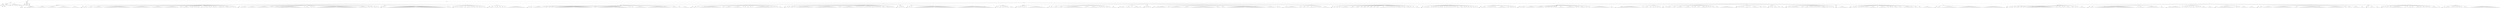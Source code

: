 digraph Tree {
	"t0" [label = "TEI"];
	"t1" [label = "teiHeader"];
	"t2" [label = "fileDesc"];
	"t3" [label = "titleStmt"];
	"t4" [label = "title"];
	"t5" [label = "title"];
	"t6" [label = "author"];
	"t7" [label = "surname"];
	"t8" [label = "forename"];
	"t9" [label = "publicationStmt"];
	"t10" [label = "p"];
	"t11" [label = "idno"];
	"t12" [label = "sourceDesc"];
	"t13" [label = "genre"];
	"t14" [label = "inspiration"];
	"t15" [label = "structure"];
	"t16" [label = "type"];
	"t17" [label = "periode"];
	"t18" [label = "taille"];
	"t19" [label = "permalien"];
	"t20" [label = "sources"];
	"t21" [label = "source"];
	"t22" [label = "author"];
	"t23" [label = "text"];
	"t24" [label = "profileDesc"];
	"t25" [label = "creation"];
	"t26" [label = "date"];
	"t27" [label = "date"];
	"t28" [label = "langUsage"];
	"t29" [label = "language"];
	"t30" [label = "textClass"];
	"t31" [label = "keywords"];
	"t32" [label = "term"];
	"t33" [label = "text"];
	"t34" [label = "body"];
	"t35" [label = "div1"];
	"t36" [label = "head"];
	"t37" [label = "div2"];
	"t38" [label = "head"];
	"t39" [label = "listPerson"];
	"t40" [label = "sp"];
	"t41" [label = "l"];
	"t42" [label = "l"];
	"t43" [label = "l"];
	"t44" [label = "l"];
	"t45" [label = "l"];
	"t46" [label = "l"];
	"t47" [label = "l"];
	"t48" [label = "l"];
	"t49" [label = "sp"];
	"t50" [label = "l"];
	"t51" [label = "l"];
	"t52" [label = "l"];
	"t53" [label = "l"];
	"t54" [label = "l"];
	"t55" [label = "l"];
	"t56" [label = "l"];
	"t57" [label = "l"];
	"t58" [label = "sp"];
	"t59" [label = "l"];
	"t60" [label = "l"];
	"t61" [label = "l"];
	"t62" [label = "l"];
	"t63" [label = "l"];
	"t64" [label = "l"];
	"t65" [label = "l"];
	"t66" [label = "l"];
	"t67" [label = "sp"];
	"t68" [label = "l"];
	"t69" [label = "l"];
	"t70" [label = "l"];
	"t71" [label = "l"];
	"t72" [label = "l"];
	"t73" [label = "l"];
	"t74" [label = "l"];
	"t75" [label = "l"];
	"t76" [label = "l"];
	"t77" [label = "l"];
	"t78" [label = "l"];
	"t79" [label = "sp"];
	"t80" [label = "l"];
	"t81" [label = "l"];
	"t82" [label = "l"];
	"t83" [label = "l"];
	"t84" [label = "l"];
	"t85" [label = "l"];
	"t86" [label = "l"];
	"t87" [label = "div2"];
	"t88" [label = "head"];
	"t89" [label = "listPerson"];
	"t90" [label = "sp"];
	"t91" [label = "l"];
	"t92" [label = "l"];
	"t93" [label = "l"];
	"t94" [label = "l"];
	"t95" [label = "sp"];
	"t96" [label = "l"];
	"t97" [label = "l"];
	"t98" [label = "l"];
	"t99" [label = "l"];
	"t100" [label = "sp"];
	"t101" [label = "l"];
	"t102" [label = "l"];
	"t103" [label = "l"];
	"t104" [label = "l"];
	"t105" [label = "l"];
	"t106" [label = "l"];
	"t107" [label = "l"];
	"t108" [label = "l"];
	"t109" [label = "sp"];
	"t110" [label = "l"];
	"t111" [label = "l"];
	"t112" [label = "l"];
	"t113" [label = "l"];
	"t114" [label = "l"];
	"t115" [label = "l"];
	"t116" [label = "l"];
	"t117" [label = "l"];
	"t118" [label = "l"];
	"t119" [label = "l"];
	"t120" [label = "l"];
	"t121" [label = "l"];
	"t122" [label = "l"];
	"t123" [label = "l"];
	"t124" [label = "l"];
	"t125" [label = "l"];
	"t126" [label = "l"];
	"t127" [label = "l"];
	"t128" [label = "l"];
	"t129" [label = "l"];
	"t130" [label = "l"];
	"t131" [label = "l"];
	"t132" [label = "sp"];
	"t133" [label = "l"];
	"t134" [label = "l"];
	"t135" [label = "l"];
	"t136" [label = "l"];
	"t137" [label = "l"];
	"t138" [label = "l"];
	"t139" [label = "l"];
	"t140" [label = "l"];
	"t141" [label = "l"];
	"t142" [label = "l"];
	"t143" [label = "l"];
	"t144" [label = "l"];
	"t145" [label = "l"];
	"t146" [label = "l"];
	"t147" [label = "l"];
	"t148" [label = "sp"];
	"t149" [label = "l"];
	"t150" [label = "l"];
	"t151" [label = "l"];
	"t152" [label = "l"];
	"t153" [label = "l"];
	"t154" [label = "l"];
	"t155" [label = "l"];
	"t156" [label = "l"];
	"t157" [label = "l"];
	"t158" [label = "l"];
	"t159" [label = "sp"];
	"t160" [label = "l"];
	"t161" [label = "l"];
	"t162" [label = "l"];
	"t163" [label = "l"];
	"t164" [label = "l"];
	"t165" [label = "l"];
	"t166" [label = "l"];
	"t167" [label = "l"];
	"t168" [label = "l"];
	"t169" [label = "l"];
	"t170" [label = "l"];
	"t171" [label = "l"];
	"t172" [label = "sp"];
	"t173" [label = "l"];
	"t174" [label = "l"];
	"t175" [label = "sp"];
	"t176" [label = "l"];
	"t177" [label = "l"];
	"t178" [label = "l"];
	"t179" [label = "l"];
	"t180" [label = "l"];
	"t181" [label = "l"];
	"t182" [label = "sp"];
	"t183" [label = "l"];
	"t184" [label = "sp"];
	"t185" [label = "l"];
	"t186" [label = "l"];
	"t187" [label = "sp"];
	"t188" [label = "l"];
	"t189" [label = "sp"];
	"t190" [label = "l"];
	"t191" [label = "sp"];
	"t192" [label = "l"];
	"t193" [label = "l"];
	"t194" [label = "l"];
	"t195" [label = "sp"];
	"t196" [label = "l"];
	"t197" [label = "l"];
	"t198" [label = "l"];
	"t199" [label = "sp"];
	"t200" [label = "l"];
	"t201" [label = "sp"];
	"t202" [label = "l"];
	"t203" [label = "sp"];
	"t204" [label = "l"];
	"t205" [label = "l"];
	"t206" [label = "sp"];
	"t207" [label = "l"];
	"t208" [label = "l"];
	"t209" [label = "sp"];
	"t210" [label = "l"];
	"t211" [label = "sp"];
	"t212" [label = "l"];
	"t213" [label = "l"];
	"t214" [label = "l"];
	"t215" [label = "sp"];
	"t216" [label = "l"];
	"t217" [label = "sp"];
	"t218" [label = "l"];
	"t219" [label = "l"];
	"t220" [label = "l"];
	"t221" [label = "l"];
	"t222" [label = "l"];
	"t223" [label = "sp"];
	"t224" [label = "l"];
	"t225" [label = "sp"];
	"t226" [label = "l"];
	"t227" [label = "l"];
	"t228" [label = "l"];
	"t229" [label = "sp"];
	"t230" [label = "l"];
	"t231" [label = "sp"];
	"t232" [label = "l"];
	"t233" [label = "sp"];
	"t234" [label = "l"];
	"t235" [label = "sp"];
	"t236" [label = "l"];
	"t237" [label = "sp"];
	"t238" [label = "l"];
	"t239" [label = "l"];
	"t240" [label = "div2"];
	"t241" [label = "head"];
	"t242" [label = "listPerson"];
	"t243" [label = "sp"];
	"t244" [label = "l"];
	"t245" [label = "sp"];
	"t246" [label = "l"];
	"t247" [label = "l"];
	"t248" [label = "l"];
	"t249" [label = "l"];
	"t250" [label = "l"];
	"t251" [label = "sp"];
	"t252" [label = "l"];
	"t253" [label = "l"];
	"t254" [label = "l"];
	"t255" [label = "l"];
	"t256" [label = "l"];
	"t257" [label = "l"];
	"t258" [label = "l"];
	"t259" [label = "sp"];
	"t260" [label = "l"];
	"t261" [label = "l"];
	"t262" [label = "l"];
	"t263" [label = "l"];
	"t264" [label = "l"];
	"t265" [label = "l"];
	"t266" [label = "l"];
	"t267" [label = "l"];
	"t268" [label = "l"];
	"t269" [label = "l"];
	"t270" [label = "l"];
	"t271" [label = "sp"];
	"t272" [label = "l"];
	"t273" [label = "sp"];
	"t274" [label = "l"];
	"t275" [label = "sp"];
	"t276" [label = "l"];
	"t277" [label = "sp"];
	"t278" [label = "l"];
	"t279" [label = "sp"];
	"t280" [label = "l"];
	"t281" [label = "l"];
	"t282" [label = "l"];
	"t283" [label = "l"];
	"t284" [label = "l"];
	"t285" [label = "l"];
	"t286" [label = "l"];
	"t287" [label = "l"];
	"t288" [label = "l"];
	"t289" [label = "l"];
	"t290" [label = "l"];
	"t291" [label = "l"];
	"t292" [label = "l"];
	"t293" [label = "l"];
	"t294" [label = "l"];
	"t295" [label = "l"];
	"t296" [label = "l"];
	"t297" [label = "l"];
	"t298" [label = "l"];
	"t299" [label = "l"];
	"t300" [label = "l"];
	"t301" [label = "sp"];
	"t302" [label = "l"];
	"t303" [label = "sp"];
	"t304" [label = "l"];
	"t305" [label = "l"];
	"t306" [label = "l"];
	"t307" [label = "l"];
	"t308" [label = "l"];
	"t309" [label = "sp"];
	"t310" [label = "l"];
	"t311" [label = "l"];
	"t312" [label = "sp"];
	"t313" [label = "l"];
	"t314" [label = "sp"];
	"t315" [label = "l"];
	"t316" [label = "sp"];
	"t317" [label = "l"];
	"t318" [label = "l"];
	"t319" [label = "l"];
	"t320" [label = "l"];
	"t321" [label = "l"];
	"t322" [label = "l"];
	"t323" [label = "l"];
	"t324" [label = "l"];
	"t325" [label = "l"];
	"t326" [label = "l"];
	"t327" [label = "l"];
	"t328" [label = "l"];
	"t329" [label = "l"];
	"t330" [label = "l"];
	"t331" [label = "l"];
	"t332" [label = "l"];
	"t333" [label = "l"];
	"t334" [label = "l"];
	"t335" [label = "l"];
	"t336" [label = "l"];
	"t337" [label = "l"];
	"t338" [label = "l"];
	"t339" [label = "l"];
	"t340" [label = "l"];
	"t341" [label = "l"];
	"t342" [label = "l"];
	"t343" [label = "l"];
	"t344" [label = "l"];
	"t345" [label = "l"];
	"t346" [label = "l"];
	"t347" [label = "l"];
	"t348" [label = "l"];
	"t349" [label = "l"];
	"t350" [label = "sp"];
	"t351" [label = "l"];
	"t352" [label = "l"];
	"t353" [label = "l"];
	"t354" [label = "l"];
	"t355" [label = "l"];
	"t356" [label = "l"];
	"t357" [label = "l"];
	"t358" [label = "l"];
	"t359" [label = "sp"];
	"t360" [label = "l"];
	"t361" [label = "l"];
	"t362" [label = "sp"];
	"t363" [label = "l"];
	"t364" [label = "l"];
	"t365" [label = "sp"];
	"t366" [label = "l"];
	"t367" [label = "l"];
	"t368" [label = "l"];
	"t369" [label = "sp"];
	"t370" [label = "l"];
	"t371" [label = "sp"];
	"t372" [label = "l"];
	"t373" [label = "div2"];
	"t374" [label = "head"];
	"t375" [label = "listPerson"];
	"t376" [label = "sp"];
	"t377" [label = "l"];
	"t378" [label = "sp"];
	"t379" [label = "l"];
	"t380" [label = "sp"];
	"t381" [label = "l"];
	"t382" [label = "sp"];
	"t383" [label = "l"];
	"t384" [label = "l"];
	"t385" [label = "l"];
	"t386" [label = "l"];
	"t387" [label = "l"];
	"t388" [label = "l"];
	"t389" [label = "l"];
	"t390" [label = "l"];
	"t391" [label = "l"];
	"t392" [label = "l"];
	"t393" [label = "l"];
	"t394" [label = "l"];
	"t395" [label = "l"];
	"t396" [label = "l"];
	"t397" [label = "l"];
	"t398" [label = "l"];
	"t399" [label = "l"];
	"t400" [label = "l"];
	"t401" [label = "l"];
	"t402" [label = "l"];
	"t403" [label = "l"];
	"t404" [label = "l"];
	"t405" [label = "l"];
	"t406" [label = "l"];
	"t407" [label = "l"];
	"t408" [label = "l"];
	"t409" [label = "l"];
	"t410" [label = "l"];
	"t411" [label = "l"];
	"t412" [label = "l"];
	"t413" [label = "l"];
	"t414" [label = "l"];
	"t415" [label = "l"];
	"t416" [label = "l"];
	"t417" [label = "l"];
	"t418" [label = "l"];
	"t419" [label = "l"];
	"t420" [label = "l"];
	"t421" [label = "l"];
	"t422" [label = "l"];
	"t423" [label = "l"];
	"t424" [label = "l"];
	"t425" [label = "l"];
	"t426" [label = "l"];
	"t427" [label = "l"];
	"t428" [label = "l"];
	"t429" [label = "l"];
	"t430" [label = "sp"];
	"t431" [label = "l"];
	"t432" [label = "l"];
	"t433" [label = "l"];
	"t434" [label = "sp"];
	"t435" [label = "l"];
	"t436" [label = "div2"];
	"t437" [label = "head"];
	"t438" [label = "listPerson"];
	"t439" [label = "sp"];
	"t440" [label = "l"];
	"t441" [label = "sp"];
	"t442" [label = "l"];
	"t443" [label = "sp"];
	"t444" [label = "l"];
	"t445" [label = "sp"];
	"t446" [label = "l"];
	"t447" [label = "sp"];
	"t448" [label = "l"];
	"t449" [label = "l"];
	"t450" [label = "l"];
	"t451" [label = "sp"];
	"t452" [label = "l"];
	"t453" [label = "l"];
	"t454" [label = "sp"];
	"t455" [label = "l"];
	"t456" [label = "l"];
	"t457" [label = "l"];
	"t458" [label = "sp"];
	"t459" [label = "l"];
	"t460" [label = "sp"];
	"t461" [label = "l"];
	"t462" [label = "sp"];
	"t463" [label = "l"];
	"t464" [label = "sp"];
	"t465" [label = "l"];
	"t466" [label = "l"];
	"t467" [label = "sp"];
	"t468" [label = "l"];
	"t469" [label = "l"];
	"t470" [label = "sp"];
	"t471" [label = "l"];
	"t472" [label = "l"];
	"t473" [label = "sp"];
	"t474" [label = "l"];
	"t475" [label = "sp"];
	"t476" [label = "l"];
	"t477" [label = "sp"];
	"t478" [label = "l"];
	"t479" [label = "l"];
	"t480" [label = "div2"];
	"t481" [label = "head"];
	"t482" [label = "listPerson"];
	"t483" [label = "sp"];
	"t484" [label = "l"];
	"t485" [label = "l"];
	"t486" [label = "l"];
	"t487" [label = "l"];
	"t488" [label = "sp"];
	"t489" [label = "l"];
	"t490" [label = "sp"];
	"t491" [label = "l"];
	"t492" [label = "l"];
	"t493" [label = "l"];
	"t494" [label = "sp"];
	"t495" [label = "l"];
	"t496" [label = "l"];
	"t497" [label = "sp"];
	"t498" [label = "l"];
	"t499" [label = "l"];
	"t500" [label = "sp"];
	"t501" [label = "l"];
	"t502" [label = "l"];
	"t503" [label = "sp"];
	"t504" [label = "l"];
	"t505" [label = "l"];
	"t506" [label = "l"];
	"t507" [label = "l"];
	"t508" [label = "l"];
	"t509" [label = "l"];
	"t510" [label = "l"];
	"t511" [label = "l"];
	"t512" [label = "l"];
	"t513" [label = "l"];
	"t514" [label = "l"];
	"t515" [label = "l"];
	"t516" [label = "l"];
	"t517" [label = "l"];
	"t518" [label = "l"];
	"t519" [label = "div1"];
	"t520" [label = "head"];
	"t521" [label = "div2"];
	"t522" [label = "head"];
	"t523" [label = "listPerson"];
	"t524" [label = "sp"];
	"t525" [label = "l"];
	"t526" [label = "l"];
	"t527" [label = "l"];
	"t528" [label = "sp"];
	"t529" [label = "l"];
	"t530" [label = "l"];
	"t531" [label = "l"];
	"t532" [label = "l"];
	"t533" [label = "l"];
	"t534" [label = "l"];
	"t535" [label = "l"];
	"t536" [label = "l"];
	"t537" [label = "sp"];
	"t538" [label = "l"];
	"t539" [label = "sp"];
	"t540" [label = "l"];
	"t541" [label = "l"];
	"t542" [label = "l"];
	"t543" [label = "sp"];
	"t544" [label = "l"];
	"t545" [label = "l"];
	"t546" [label = "sp"];
	"t547" [label = "l"];
	"t548" [label = "l"];
	"t549" [label = "sp"];
	"t550" [label = "l"];
	"t551" [label = "l"];
	"t552" [label = "l"];
	"t553" [label = "l"];
	"t554" [label = "l"];
	"t555" [label = "l"];
	"t556" [label = "l"];
	"t557" [label = "l"];
	"t558" [label = "l"];
	"t559" [label = "l"];
	"t560" [label = "l"];
	"t561" [label = "l"];
	"t562" [label = "l"];
	"t563" [label = "l"];
	"t564" [label = "l"];
	"t565" [label = "l"];
	"t566" [label = "l"];
	"t567" [label = "l"];
	"t568" [label = "l"];
	"t569" [label = "l"];
	"t570" [label = "l"];
	"t571" [label = "l"];
	"t572" [label = "l"];
	"t573" [label = "l"];
	"t574" [label = "l"];
	"t575" [label = "l"];
	"t576" [label = "l"];
	"t577" [label = "l"];
	"t578" [label = "l"];
	"t579" [label = "l"];
	"t580" [label = "l"];
	"t581" [label = "sp"];
	"t582" [label = "l"];
	"t583" [label = "l"];
	"t584" [label = "l"];
	"t585" [label = "sp"];
	"t586" [label = "l"];
	"t587" [label = "l"];
	"t588" [label = "l"];
	"t589" [label = "l"];
	"t590" [label = "l"];
	"t591" [label = "l"];
	"t592" [label = "l"];
	"t593" [label = "l"];
	"t594" [label = "l"];
	"t595" [label = "l"];
	"t596" [label = "l"];
	"t597" [label = "l"];
	"t598" [label = "l"];
	"t599" [label = "l"];
	"t600" [label = "l"];
	"t601" [label = "l"];
	"t602" [label = "l"];
	"t603" [label = "l"];
	"t604" [label = "l"];
	"t605" [label = "l"];
	"t606" [label = "l"];
	"t607" [label = "l"];
	"t608" [label = "l"];
	"t609" [label = "l"];
	"t610" [label = "l"];
	"t611" [label = "sp"];
	"t612" [label = "l"];
	"t613" [label = "l"];
	"t614" [label = "sp"];
	"t615" [label = "l"];
	"t616" [label = "l"];
	"t617" [label = "sp"];
	"t618" [label = "l"];
	"t619" [label = "l"];
	"t620" [label = "l"];
	"t621" [label = "l"];
	"t622" [label = "l"];
	"t623" [label = "l"];
	"t624" [label = "l"];
	"t625" [label = "l"];
	"t626" [label = "l"];
	"t627" [label = "l"];
	"t628" [label = "sp"];
	"t629" [label = "l"];
	"t630" [label = "l"];
	"t631" [label = "l"];
	"t632" [label = "l"];
	"t633" [label = "l"];
	"t634" [label = "l"];
	"t635" [label = "l"];
	"t636" [label = "l"];
	"t637" [label = "l"];
	"t638" [label = "l"];
	"t639" [label = "l"];
	"t640" [label = "l"];
	"t641" [label = "l"];
	"t642" [label = "l"];
	"t643" [label = "l"];
	"t644" [label = "l"];
	"t645" [label = "l"];
	"t646" [label = "l"];
	"t647" [label = "sp"];
	"t648" [label = "l"];
	"t649" [label = "sp"];
	"t650" [label = "l"];
	"t651" [label = "l"];
	"t652" [label = "l"];
	"t653" [label = "l"];
	"t654" [label = "l"];
	"t655" [label = "sp"];
	"t656" [label = "l"];
	"t657" [label = "l"];
	"t658" [label = "l"];
	"t659" [label = "sp"];
	"t660" [label = "l"];
	"t661" [label = "l"];
	"t662" [label = "l"];
	"t663" [label = "l"];
	"t664" [label = "l"];
	"t665" [label = "l"];
	"t666" [label = "div2"];
	"t667" [label = "head"];
	"t668" [label = "listPerson"];
	"t669" [label = "sp"];
	"t670" [label = "l"];
	"t671" [label = "l"];
	"t672" [label = "l"];
	"t673" [label = "l"];
	"t674" [label = "sp"];
	"t675" [label = "l"];
	"t676" [label = "sp"];
	"t677" [label = "l"];
	"t678" [label = "sp"];
	"t679" [label = "l"];
	"t680" [label = "l"];
	"t681" [label = "l"];
	"t682" [label = "l"];
	"t683" [label = "l"];
	"t684" [label = "l"];
	"t685" [label = "l"];
	"t686" [label = "l"];
	"t687" [label = "l"];
	"t688" [label = "l"];
	"t689" [label = "l"];
	"t690" [label = "l"];
	"t691" [label = "l"];
	"t692" [label = "l"];
	"t693" [label = "l"];
	"t694" [label = "l"];
	"t695" [label = "l"];
	"t696" [label = "sp"];
	"t697" [label = "l"];
	"t698" [label = "l"];
	"t699" [label = "sp"];
	"t700" [label = "l"];
	"t701" [label = "l"];
	"t702" [label = "l"];
	"t703" [label = "l"];
	"t704" [label = "l"];
	"t705" [label = "l"];
	"t706" [label = "sp"];
	"t707" [label = "l"];
	"t708" [label = "l"];
	"t709" [label = "l"];
	"t710" [label = "l"];
	"t711" [label = "l"];
	"t712" [label = "l"];
	"t713" [label = "l"];
	"t714" [label = "l"];
	"t715" [label = "sp"];
	"t716" [label = "l"];
	"t717" [label = "sp"];
	"t718" [label = "l"];
	"t719" [label = "l"];
	"t720" [label = "sp"];
	"t721" [label = "l"];
	"t722" [label = "l"];
	"t723" [label = "l"];
	"t724" [label = "sp"];
	"t725" [label = "l"];
	"t726" [label = "l"];
	"t727" [label = "sp"];
	"t728" [label = "l"];
	"t729" [label = "sp"];
	"t730" [label = "l"];
	"t731" [label = "l"];
	"t732" [label = "l"];
	"t733" [label = "l"];
	"t734" [label = "l"];
	"t735" [label = "l"];
	"t736" [label = "l"];
	"t737" [label = "l"];
	"t738" [label = "l"];
	"t739" [label = "l"];
	"t740" [label = "l"];
	"t741" [label = "l"];
	"t742" [label = "l"];
	"t743" [label = "l"];
	"t744" [label = "sp"];
	"t745" [label = "l"];
	"t746" [label = "sp"];
	"t747" [label = "l"];
	"t748" [label = "sp"];
	"t749" [label = "l"];
	"t750" [label = "sp"];
	"t751" [label = "l"];
	"t752" [label = "sp"];
	"t753" [label = "l"];
	"t754" [label = "sp"];
	"t755" [label = "l"];
	"t756" [label = "l"];
	"t757" [label = "l"];
	"t758" [label = "l"];
	"t759" [label = "div2"];
	"t760" [label = "head"];
	"t761" [label = "listPerson"];
	"t762" [label = "sp"];
	"t763" [label = "l"];
	"t764" [label = "sp"];
	"t765" [label = "l"];
	"t766" [label = "l"];
	"t767" [label = "sp"];
	"t768" [label = "l"];
	"t769" [label = "l"];
	"t770" [label = "l"];
	"t771" [label = "sp"];
	"t772" [label = "l"];
	"t773" [label = "sp"];
	"t774" [label = "l"];
	"t775" [label = "sp"];
	"t776" [label = "l"];
	"t777" [label = "l"];
	"t778" [label = "l"];
	"t779" [label = "l"];
	"t780" [label = "l"];
	"t781" [label = "l"];
	"t782" [label = "l"];
	"t783" [label = "l"];
	"t784" [label = "l"];
	"t785" [label = "l"];
	"t786" [label = "l"];
	"t787" [label = "l"];
	"t788" [label = "l"];
	"t789" [label = "l"];
	"t790" [label = "sp"];
	"t791" [label = "l"];
	"t792" [label = "sp"];
	"t793" [label = "l"];
	"t794" [label = "l"];
	"t795" [label = "l"];
	"t796" [label = "l"];
	"t797" [label = "l"];
	"t798" [label = "l"];
	"t799" [label = "l"];
	"t800" [label = "l"];
	"t801" [label = "l"];
	"t802" [label = "l"];
	"t803" [label = "l"];
	"t804" [label = "l"];
	"t805" [label = "l"];
	"t806" [label = "l"];
	"t807" [label = "l"];
	"t808" [label = "l"];
	"t809" [label = "l"];
	"t810" [label = "sp"];
	"t811" [label = "l"];
	"t812" [label = "l"];
	"t813" [label = "l"];
	"t814" [label = "sp"];
	"t815" [label = "l"];
	"t816" [label = "l"];
	"t817" [label = "l"];
	"t818" [label = "l"];
	"t819" [label = "l"];
	"t820" [label = "l"];
	"t821" [label = "l"];
	"t822" [label = "l"];
	"t823" [label = "l"];
	"t824" [label = "l"];
	"t825" [label = "l"];
	"t826" [label = "sp"];
	"t827" [label = "l"];
	"t828" [label = "sp"];
	"t829" [label = "l"];
	"t830" [label = "sp"];
	"t831" [label = "l"];
	"t832" [label = "sp"];
	"t833" [label = "l"];
	"t834" [label = "l"];
	"t835" [label = "sp"];
	"t836" [label = "l"];
	"t837" [label = "sp"];
	"t838" [label = "l"];
	"t839" [label = "l"];
	"t840" [label = "sp"];
	"t841" [label = "l"];
	"t842" [label = "sp"];
	"t843" [label = "l"];
	"t844" [label = "sp"];
	"t845" [label = "l"];
	"t846" [label = "sp"];
	"t847" [label = "l"];
	"t848" [label = "sp"];
	"t849" [label = "l"];
	"t850" [label = "l"];
	"t851" [label = "l"];
	"t852" [label = "sp"];
	"t853" [label = "l"];
	"t854" [label = "sp"];
	"t855" [label = "l"];
	"t856" [label = "sp"];
	"t857" [label = "l"];
	"t858" [label = "sp"];
	"t859" [label = "l"];
	"t860" [label = "sp"];
	"t861" [label = "l"];
	"t862" [label = "sp"];
	"t863" [label = "l"];
	"t864" [label = "l"];
	"t865" [label = "l"];
	"t866" [label = "l"];
	"t867" [label = "sp"];
	"t868" [label = "l"];
	"t869" [label = "l"];
	"t870" [label = "l"];
	"t871" [label = "sp"];
	"t872" [label = "l"];
	"t873" [label = "sp"];
	"t874" [label = "l"];
	"t875" [label = "sp"];
	"t876" [label = "l"];
	"t877" [label = "sp"];
	"t878" [label = "l"];
	"t879" [label = "div2"];
	"t880" [label = "head"];
	"t881" [label = "listPerson"];
	"t882" [label = "sp"];
	"t883" [label = "l"];
	"t884" [label = "l"];
	"t885" [label = "sp"];
	"t886" [label = "l"];
	"t887" [label = "sp"];
	"t888" [label = "l"];
	"t889" [label = "sp"];
	"t890" [label = "l"];
	"t891" [label = "l"];
	"t892" [label = "div2"];
	"t893" [label = "head"];
	"t894" [label = "listPerson"];
	"t895" [label = "sp"];
	"t896" [label = "l"];
	"t897" [label = "l"];
	"t898" [label = "sp"];
	"t899" [label = "l"];
	"t900" [label = "l"];
	"t901" [label = "sp"];
	"t902" [label = "l"];
	"t903" [label = "l"];
	"t904" [label = "l"];
	"t905" [label = "l"];
	"t906" [label = "l"];
	"t907" [label = "l"];
	"t908" [label = "l"];
	"t909" [label = "l"];
	"t910" [label = "l"];
	"t911" [label = "l"];
	"t912" [label = "l"];
	"t913" [label = "l"];
	"t914" [label = "l"];
	"t915" [label = "l"];
	"t916" [label = "l"];
	"t917" [label = "l"];
	"t918" [label = "l"];
	"t919" [label = "l"];
	"t920" [label = "l"];
	"t921" [label = "l"];
	"t922" [label = "l"];
	"t923" [label = "l"];
	"t924" [label = "l"];
	"t925" [label = "l"];
	"t926" [label = "l"];
	"t927" [label = "l"];
	"t928" [label = "l"];
	"t929" [label = "l"];
	"t930" [label = "l"];
	"t931" [label = "l"];
	"t932" [label = "l"];
	"t933" [label = "l"];
	"t934" [label = "l"];
	"t935" [label = "l"];
	"t936" [label = "sp"];
	"t937" [label = "l"];
	"t938" [label = "l"];
	"t939" [label = "l"];
	"t940" [label = "l"];
	"t941" [label = "l"];
	"t942" [label = "l"];
	"t943" [label = "l"];
	"t944" [label = "l"];
	"t945" [label = "l"];
	"t946" [label = "l"];
	"t947" [label = "l"];
	"t948" [label = "l"];
	"t949" [label = "l"];
	"t950" [label = "l"];
	"t951" [label = "l"];
	"t952" [label = "l"];
	"t953" [label = "l"];
	"t954" [label = "l"];
	"t955" [label = "l"];
	"t956" [label = "l"];
	"t957" [label = "l"];
	"t958" [label = "l"];
	"t959" [label = "l"];
	"t960" [label = "l"];
	"t961" [label = "l"];
	"t962" [label = "l"];
	"t963" [label = "l"];
	"t964" [label = "l"];
	"t965" [label = "sp"];
	"t966" [label = "l"];
	"t967" [label = "div2"];
	"t968" [label = "head"];
	"t969" [label = "listPerson"];
	"t970" [label = "sp"];
	"t971" [label = "l"];
	"t972" [label = "sp"];
	"t973" [label = "l"];
	"t974" [label = "l"];
	"t975" [label = "l"];
	"t976" [label = "sp"];
	"t977" [label = "l"];
	"t978" [label = "sp"];
	"t979" [label = "l"];
	"t980" [label = "sp"];
	"t981" [label = "l"];
	"t982" [label = "sp"];
	"t983" [label = "l"];
	"t984" [label = "sp"];
	"t985" [label = "l"];
	"t986" [label = "l"];
	"t987" [label = "sp"];
	"t988" [label = "l"];
	"t989" [label = "l"];
	"t990" [label = "l"];
	"t991" [label = "l"];
	"t992" [label = "div1"];
	"t993" [label = "head"];
	"t994" [label = "div2"];
	"t995" [label = "head"];
	"t996" [label = "listPerson"];
	"t997" [label = "sp"];
	"t998" [label = "l"];
	"t999" [label = "sp"];
	"t1000" [label = "l"];
	"t1001" [label = "l"];
	"t1002" [label = "sp"];
	"t1003" [label = "l"];
	"t1004" [label = "sp"];
	"t1005" [label = "l"];
	"t1006" [label = "l"];
	"t1007" [label = "l"];
	"t1008" [label = "sp"];
	"t1009" [label = "l"];
	"t1010" [label = "sp"];
	"t1011" [label = "l"];
	"t1012" [label = "l"];
	"t1013" [label = "l"];
	"t1014" [label = "l"];
	"t1015" [label = "l"];
	"t1016" [label = "l"];
	"t1017" [label = "l"];
	"t1018" [label = "l"];
	"t1019" [label = "l"];
	"t1020" [label = "l"];
	"t1021" [label = "l"];
	"t1022" [label = "l"];
	"t1023" [label = "l"];
	"t1024" [label = "l"];
	"t1025" [label = "l"];
	"t1026" [label = "div2"];
	"t1027" [label = "head"];
	"t1028" [label = "listPerson"];
	"t1029" [label = "sp"];
	"t1030" [label = "l"];
	"t1031" [label = "l"];
	"t1032" [label = "l"];
	"t1033" [label = "sp"];
	"t1034" [label = "l"];
	"t1035" [label = "l"];
	"t1036" [label = "l"];
	"t1037" [label = "l"];
	"t1038" [label = "sp"];
	"t1039" [label = "l"];
	"t1040" [label = "l"];
	"t1041" [label = "l"];
	"t1042" [label = "l"];
	"t1043" [label = "sp"];
	"t1044" [label = "l"];
	"t1045" [label = "sp"];
	"t1046" [label = "l"];
	"t1047" [label = "l"];
	"t1048" [label = "l"];
	"t1049" [label = "l"];
	"t1050" [label = "l"];
	"t1051" [label = "l"];
	"t1052" [label = "l"];
	"t1053" [label = "l"];
	"t1054" [label = "l"];
	"t1055" [label = "l"];
	"t1056" [label = "l"];
	"t1057" [label = "l"];
	"t1058" [label = "l"];
	"t1059" [label = "l"];
	"t1060" [label = "l"];
	"t1061" [label = "sp"];
	"t1062" [label = "l"];
	"t1063" [label = "l"];
	"t1064" [label = "sp"];
	"t1065" [label = "l"];
	"t1066" [label = "sp"];
	"t1067" [label = "l"];
	"t1068" [label = "sp"];
	"t1069" [label = "l"];
	"t1070" [label = "l"];
	"t1071" [label = "l"];
	"t1072" [label = "l"];
	"t1073" [label = "l"];
	"t1074" [label = "l"];
	"t1075" [label = "l"];
	"t1076" [label = "l"];
	"t1077" [label = "sp"];
	"t1078" [label = "l"];
	"t1079" [label = "l"];
	"t1080" [label = "sp"];
	"t1081" [label = "l"];
	"t1082" [label = "sp"];
	"t1083" [label = "l"];
	"t1084" [label = "l"];
	"t1085" [label = "sp"];
	"t1086" [label = "l"];
	"t1087" [label = "l"];
	"t1088" [label = "l"];
	"t1089" [label = "sp"];
	"t1090" [label = "l"];
	"t1091" [label = "sp"];
	"t1092" [label = "l"];
	"t1093" [label = "l"];
	"t1094" [label = "l"];
	"t1095" [label = "l"];
	"t1096" [label = "l"];
	"t1097" [label = "div2"];
	"t1098" [label = "head"];
	"t1099" [label = "listPerson"];
	"t1100" [label = "sp"];
	"t1101" [label = "l"];
	"t1102" [label = "l"];
	"t1103" [label = "l"];
	"t1104" [label = "l"];
	"t1105" [label = "sp"];
	"t1106" [label = "l"];
	"t1107" [label = "l"];
	"t1108" [label = "l"];
	"t1109" [label = "l"];
	"t1110" [label = "l"];
	"t1111" [label = "sp"];
	"t1112" [label = "l"];
	"t1113" [label = "sp"];
	"t1114" [label = "l"];
	"t1115" [label = "l"];
	"t1116" [label = "l"];
	"t1117" [label = "l"];
	"t1118" [label = "l"];
	"t1119" [label = "l"];
	"t1120" [label = "l"];
	"t1121" [label = "sp"];
	"t1122" [label = "l"];
	"t1123" [label = "div2"];
	"t1124" [label = "head"];
	"t1125" [label = "listPerson"];
	"t1126" [label = "sp"];
	"t1127" [label = "l"];
	"t1128" [label = "sp"];
	"t1129" [label = "l"];
	"t1130" [label = "sp"];
	"t1131" [label = "l"];
	"t1132" [label = "l"];
	"t1133" [label = "sp"];
	"t1134" [label = "l"];
	"t1135" [label = "div2"];
	"t1136" [label = "head"];
	"t1137" [label = "listPerson"];
	"t1138" [label = "sp"];
	"t1139" [label = "l"];
	"t1140" [label = "sp"];
	"t1141" [label = "l"];
	"t1142" [label = "l"];
	"t1143" [label = "l"];
	"t1144" [label = "l"];
	"t1145" [label = "l"];
	"t1146" [label = "l"];
	"t1147" [label = "l"];
	"t1148" [label = "l"];
	"t1149" [label = "l"];
	"t1150" [label = "sp"];
	"t1151" [label = "l"];
	"t1152" [label = "l"];
	"t1153" [label = "sp"];
	"t1154" [label = "l"];
	"t1155" [label = "l"];
	"t1156" [label = "l"];
	"t1157" [label = "l"];
	"t1158" [label = "l"];
	"t1159" [label = "l"];
	"t1160" [label = "l"];
	"t1161" [label = "l"];
	"t1162" [label = "l"];
	"t1163" [label = "l"];
	"t1164" [label = "sp"];
	"t1165" [label = "l"];
	"t1166" [label = "l"];
	"t1167" [label = "l"];
	"t1168" [label = "l"];
	"t1169" [label = "l"];
	"t1170" [label = "l"];
	"t1171" [label = "sp"];
	"t1172" [label = "l"];
	"t1173" [label = "l"];
	"t1174" [label = "l"];
	"t1175" [label = "l"];
	"t1176" [label = "l"];
	"t1177" [label = "l"];
	"t1178" [label = "l"];
	"t1179" [label = "l"];
	"t1180" [label = "l"];
	"t1181" [label = "l"];
	"t1182" [label = "l"];
	"t1183" [label = "l"];
	"t1184" [label = "l"];
	"t1185" [label = "l"];
	"t1186" [label = "l"];
	"t1187" [label = "l"];
	"t1188" [label = "l"];
	"t1189" [label = "l"];
	"t1190" [label = "l"];
	"t1191" [label = "l"];
	"t1192" [label = "sp"];
	"t1193" [label = "l"];
	"t1194" [label = "l"];
	"t1195" [label = "l"];
	"t1196" [label = "l"];
	"t1197" [label = "sp"];
	"t1198" [label = "l"];
	"t1199" [label = "l"];
	"t1200" [label = "l"];
	"t1201" [label = "l"];
	"t1202" [label = "sp"];
	"t1203" [label = "l"];
	"t1204" [label = "l"];
	"t1205" [label = "l"];
	"t1206" [label = "l"];
	"t1207" [label = "l"];
	"t1208" [label = "l"];
	"t1209" [label = "l"];
	"t1210" [label = "l"];
	"t1211" [label = "l"];
	"t1212" [label = "l"];
	"t1213" [label = "l"];
	"t1214" [label = "l"];
	"t1215" [label = "l"];
	"t1216" [label = "l"];
	"t1217" [label = "l"];
	"t1218" [label = "l"];
	"t1219" [label = "l"];
	"t1220" [label = "l"];
	"t1221" [label = "l"];
	"t1222" [label = "l"];
	"t1223" [label = "l"];
	"t1224" [label = "l"];
	"t1225" [label = "l"];
	"t1226" [label = "l"];
	"t1227" [label = "l"];
	"t1228" [label = "l"];
	"t1229" [label = "l"];
	"t1230" [label = "l"];
	"t1231" [label = "l"];
	"t1232" [label = "l"];
	"t1233" [label = "sp"];
	"t1234" [label = "l"];
	"t1235" [label = "sp"];
	"t1236" [label = "l"];
	"t1237" [label = "l"];
	"t1238" [label = "l"];
	"t1239" [label = "l"];
	"t1240" [label = "l"];
	"t1241" [label = "l"];
	"t1242" [label = "l"];
	"t1243" [label = "l"];
	"t1244" [label = "sp"];
	"t1245" [label = "l"];
	"t1246" [label = "l"];
	"t1247" [label = "l"];
	"t1248" [label = "sp"];
	"t1249" [label = "l"];
	"t1250" [label = "div2"];
	"t1251" [label = "head"];
	"t1252" [label = "listPerson"];
	"t1253" [label = "sp"];
	"t1254" [label = "l"];
	"t1255" [label = "l"];
	"t1256" [label = "l"];
	"t1257" [label = "l"];
	"t1258" [label = "l"];
	"t1259" [label = "l"];
	"t1260" [label = "l"];
	"t1261" [label = "l"];
	"t1262" [label = "l"];
	"t1263" [label = "l"];
	"t1264" [label = "l"];
	"t1265" [label = "sp"];
	"t1266" [label = "l"];
	"t1267" [label = "l"];
	"t1268" [label = "l"];
	"t1269" [label = "sp"];
	"t1270" [label = "l"];
	"t1271" [label = "l"];
	"t1272" [label = "l"];
	"t1273" [label = "sp"];
	"t1274" [label = "l"];
	"t1275" [label = "l"];
	"t1276" [label = "sp"];
	"t1277" [label = "l"];
	"t1278" [label = "l"];
	"t1279" [label = "l"];
	"t1280" [label = "l"];
	"t1281" [label = "l"];
	"t1282" [label = "sp"];
	"t1283" [label = "l"];
	"t1284" [label = "sp"];
	"t1285" [label = "l"];
	"t1286" [label = "sp"];
	"t1287" [label = "l"];
	"t1288" [label = "sp"];
	"t1289" [label = "l"];
	"t1290" [label = "sp"];
	"t1291" [label = "l"];
	"t1292" [label = "sp"];
	"t1293" [label = "l"];
	"t1294" [label = "l"];
	"t1295" [label = "l"];
	"t1296" [label = "l"];
	"t1297" [label = "l"];
	"t1298" [label = "l"];
	"t1299" [label = "l"];
	"t1300" [label = "div2"];
	"t1301" [label = "head"];
	"t1302" [label = "listPerson"];
	"t1303" [label = "sp"];
	"t1304" [label = "l"];
	"t1305" [label = "l"];
	"t1306" [label = "sp"];
	"t1307" [label = "l"];
	"t1308" [label = "l"];
	"t1309" [label = "sp"];
	"t1310" [label = "l"];
	"t1311" [label = "l"];
	"t1312" [label = "sp"];
	"t1313" [label = "l"];
	"t1314" [label = "l"];
	"t1315" [label = "l"];
	"t1316" [label = "l"];
	"t1317" [label = "l"];
	"t1318" [label = "l"];
	"t1319" [label = "l"];
	"t1320" [label = "sp"];
	"t1321" [label = "l"];
	"t1322" [label = "l"];
	"t1323" [label = "l"];
	"t1324" [label = "l"];
	"t1325" [label = "sp"];
	"t1326" [label = "l"];
	"t1327" [label = "l"];
	"t1328" [label = "l"];
	"t1329" [label = "l"];
	"t1330" [label = "sp"];
	"t1331" [label = "l"];
	"t1332" [label = "l"];
	"t1333" [label = "sp"];
	"t1334" [label = "l"];
	"t1335" [label = "l"];
	"t1336" [label = "l"];
	"t1337" [label = "sp"];
	"t1338" [label = "l"];
	"t1339" [label = "l"];
	"t1340" [label = "sp"];
	"t1341" [label = "l"];
	"t1342" [label = "l"];
	"t1343" [label = "l"];
	"t1344" [label = "sp"];
	"t1345" [label = "l"];
	"t1346" [label = "l"];
	"t1347" [label = "sp"];
	"t1348" [label = "l"];
	"t1349" [label = "l"];
	"t1350" [label = "l"];
	"t1351" [label = "sp"];
	"t1352" [label = "l"];
	"t1353" [label = "l"];
	"t1354" [label = "l"];
	"t1355" [label = "l"];
	"t1356" [label = "l"];
	"t1357" [label = "l"];
	"t1358" [label = "sp"];
	"t1359" [label = "l"];
	"t1360" [label = "sp"];
	"t1361" [label = "l"];
	"t1362" [label = "sp"];
	"t1363" [label = "l"];
	"t1364" [label = "sp"];
	"t1365" [label = "l"];
	"t1366" [label = "sp"];
	"t1367" [label = "l"];
	"t1368" [label = "sp"];
	"t1369" [label = "l"];
	"t1370" [label = "l"];
	"t1371" [label = "sp"];
	"t1372" [label = "l"];
	"t1373" [label = "sp"];
	"t1374" [label = "l"];
	"t1375" [label = "l"];
	"t1376" [label = "l"];
	"t1377" [label = "sp"];
	"t1378" [label = "l"];
	"t1379" [label = "sp"];
	"t1380" [label = "l"];
	"t1381" [label = "sp"];
	"t1382" [label = "l"];
	"t1383" [label = "l"];
	"t1384" [label = "sp"];
	"t1385" [label = "l"];
	"t1386" [label = "l"];
	"t1387" [label = "l"];
	"t1388" [label = "l"];
	"t1389" [label = "sp"];
	"t1390" [label = "l"];
	"t1391" [label = "sp"];
	"t1392" [label = "l"];
	"t1393" [label = "l"];
	"t1394" [label = "sp"];
	"t1395" [label = "l"];
	"t1396" [label = "l"];
	"t1397" [label = "l"];
	"t1398" [label = "l"];
	"t1399" [label = "div2"];
	"t1400" [label = "head"];
	"t1401" [label = "listPerson"];
	"t1402" [label = "sp"];
	"t1403" [label = "l"];
	"t1404" [label = "sp"];
	"t1405" [label = "l"];
	"t1406" [label = "l"];
	"t1407" [label = "l"];
	"t1408" [label = "l"];
	"t1409" [label = "l"];
	"t1410" [label = "sp"];
	"t1411" [label = "l"];
	"t1412" [label = "sp"];
	"t1413" [label = "l"];
	"t1414" [label = "l"];
	"t1415" [label = "sp"];
	"t1416" [label = "l"];
	"t1417" [label = "sp"];
	"t1418" [label = "l"];
	"t1419" [label = "sp"];
	"t1420" [label = "l"];
	"t1421" [label = "sp"];
	"t1422" [label = "l"];
	"t1423" [label = "sp"];
	"t1424" [label = "l"];
	"t1425" [label = "l"];
	"t1426" [label = "l"];
	"t1427" [label = "sp"];
	"t1428" [label = "l"];
	"t1429" [label = "sp"];
	"t1430" [label = "l"];
	"t1431" [label = "l"];
	"t1432" [label = "sp"];
	"t1433" [label = "l"];
	"t1434" [label = "sp"];
	"t1435" [label = "l"];
	"t1436" [label = "sp"];
	"t1437" [label = "l"];
	"t1438" [label = "l"];
	"t1439" [label = "sp"];
	"t1440" [label = "l"];
	"t1441" [label = "sp"];
	"t1442" [label = "l"];
	"t1443" [label = "sp"];
	"t1444" [label = "l"];
	"t1445" [label = "sp"];
	"t1446" [label = "l"];
	"t1447" [label = "l"];
	"t1448" [label = "l"];
	"t1449" [label = "sp"];
	"t1450" [label = "l"];
	"t1451" [label = "l"];
	"t1452" [label = "l"];
	"t1453" [label = "sp"];
	"t1454" [label = "l"];
	"t1455" [label = "l"];
	"t1456" [label = "sp"];
	"t1457" [label = "l"];
	"t1458" [label = "sp"];
	"t1459" [label = "l"];
	"t1460" [label = "l"];
	"t1461" [label = "sp"];
	"t1462" [label = "l"];
	"t1463" [label = "l"];
	"t1464" [label = "sp"];
	"t1465" [label = "l"];
	"t1466" [label = "l"];
	"t1467" [label = "sp"];
	"t1468" [label = "l"];
	"t1469" [label = "sp"];
	"t1470" [label = "l"];
	"t1471" [label = "div2"];
	"t1472" [label = "head"];
	"t1473" [label = "listPerson"];
	"t1474" [label = "sp"];
	"t1475" [label = "l"];
	"t1476" [label = "l"];
	"t1477" [label = "l"];
	"t1478" [label = "l"];
	"t1479" [label = "l"];
	"t1480" [label = "sp"];
	"t1481" [label = "l"];
	"t1482" [label = "sp"];
	"t1483" [label = "l"];
	"t1484" [label = "l"];
	"t1485" [label = "sp"];
	"t1486" [label = "l"];
	"t1487" [label = "sp"];
	"t1488" [label = "l"];
	"t1489" [label = "sp"];
	"t1490" [label = "l"];
	"t1491" [label = "sp"];
	"t1492" [label = "l"];
	"t1493" [label = "l"];
	"t1494" [label = "sp"];
	"t1495" [label = "l"];
	"t1496" [label = "l"];
	"t1497" [label = "l"];
	"t1498" [label = "l"];
	"t1499" [label = "l"];
	"t1500" [label = "l"];
	"t1501" [label = "l"];
	"t1502" [label = "l"];
	"t1503" [label = "sp"];
	"t1504" [label = "l"];
	"t1505" [label = "l"];
	"t1506" [label = "sp"];
	"t1507" [label = "l"];
	"t1508" [label = "l"];
	"t1509" [label = "sp"];
	"t1510" [label = "l"];
	"t1511" [label = "sp"];
	"t1512" [label = "l"];
	"t1513" [label = "sp"];
	"t1514" [label = "l"];
	"t1515" [label = "div1"];
	"t1516" [label = "head"];
	"t1517" [label = "div2"];
	"t1518" [label = "head"];
	"t1519" [label = "listPerson"];
	"t1520" [label = "sp"];
	"t1521" [label = "l"];
	"t1522" [label = "sp"];
	"t1523" [label = "l"];
	"t1524" [label = "l"];
	"t1525" [label = "l"];
	"t1526" [label = "l"];
	"t1527" [label = "sp"];
	"t1528" [label = "l"];
	"t1529" [label = "l"];
	"t1530" [label = "l"];
	"t1531" [label = "l"];
	"t1532" [label = "l"];
	"t1533" [label = "l"];
	"t1534" [label = "l"];
	"t1535" [label = "l"];
	"t1536" [label = "sp"];
	"t1537" [label = "l"];
	"t1538" [label = "l"];
	"t1539" [label = "l"];
	"t1540" [label = "l"];
	"t1541" [label = "l"];
	"t1542" [label = "l"];
	"t1543" [label = "l"];
	"t1544" [label = "sp"];
	"t1545" [label = "l"];
	"t1546" [label = "sp"];
	"t1547" [label = "l"];
	"t1548" [label = "sp"];
	"t1549" [label = "l"];
	"t1550" [label = "l"];
	"t1551" [label = "sp"];
	"t1552" [label = "l"];
	"t1553" [label = "l"];
	"t1554" [label = "sp"];
	"t1555" [label = "l"];
	"t1556" [label = "sp"];
	"t1557" [label = "l"];
	"t1558" [label = "l"];
	"t1559" [label = "l"];
	"t1560" [label = "sp"];
	"t1561" [label = "l"];
	"t1562" [label = "l"];
	"t1563" [label = "l"];
	"t1564" [label = "l"];
	"t1565" [label = "l"];
	"t1566" [label = "l"];
	"t1567" [label = "sp"];
	"t1568" [label = "l"];
	"t1569" [label = "l"];
	"t1570" [label = "l"];
	"t1571" [label = "l"];
	"t1572" [label = "l"];
	"t1573" [label = "l"];
	"t1574" [label = "l"];
	"t1575" [label = "l"];
	"t1576" [label = "sp"];
	"t1577" [label = "l"];
	"t1578" [label = "l"];
	"t1579" [label = "sp"];
	"t1580" [label = "l"];
	"t1581" [label = "sp"];
	"t1582" [label = "l"];
	"t1583" [label = "l"];
	"t1584" [label = "l"];
	"t1585" [label = "l"];
	"t1586" [label = "l"];
	"t1587" [label = "sp"];
	"t1588" [label = "l"];
	"t1589" [label = "l"];
	"t1590" [label = "sp"];
	"t1591" [label = "l"];
	"t1592" [label = "l"];
	"t1593" [label = "sp"];
	"t1594" [label = "l"];
	"t1595" [label = "l"];
	"t1596" [label = "l"];
	"t1597" [label = "l"];
	"t1598" [label = "l"];
	"t1599" [label = "l"];
	"t1600" [label = "l"];
	"t1601" [label = "l"];
	"t1602" [label = "l"];
	"t1603" [label = "l"];
	"t1604" [label = "l"];
	"t1605" [label = "l"];
	"t1606" [label = "l"];
	"t1607" [label = "l"];
	"t1608" [label = "l"];
	"t1609" [label = "sp"];
	"t1610" [label = "l"];
	"t1611" [label = "l"];
	"t1612" [label = "l"];
	"t1613" [label = "div2"];
	"t1614" [label = "head"];
	"t1615" [label = "listPerson"];
	"t1616" [label = "sp"];
	"t1617" [label = "l"];
	"t1618" [label = "l"];
	"t1619" [label = "l"];
	"t1620" [label = "l"];
	"t1621" [label = "l"];
	"t1622" [label = "l"];
	"t1623" [label = "l"];
	"t1624" [label = "l"];
	"t1625" [label = "l"];
	"t1626" [label = "l"];
	"t1627" [label = "l"];
	"t1628" [label = "l"];
	"t1629" [label = "l"];
	"t1630" [label = "l"];
	"t1631" [label = "l"];
	"t1632" [label = "l"];
	"t1633" [label = "l"];
	"t1634" [label = "l"];
	"t1635" [label = "l"];
	"t1636" [label = "sp"];
	"t1637" [label = "l"];
	"t1638" [label = "l"];
	"t1639" [label = "sp"];
	"t1640" [label = "l"];
	"t1641" [label = "l"];
	"t1642" [label = "l"];
	"t1643" [label = "l"];
	"t1644" [label = "sp"];
	"t1645" [label = "l"];
	"t1646" [label = "l"];
	"t1647" [label = "sp"];
	"t1648" [label = "l"];
	"t1649" [label = "l"];
	"t1650" [label = "l"];
	"t1651" [label = "sp"];
	"t1652" [label = "l"];
	"t1653" [label = "sp"];
	"t1654" [label = "l"];
	"t1655" [label = "l"];
	"t1656" [label = "sp"];
	"t1657" [label = "l"];
	"t1658" [label = "sp"];
	"t1659" [label = "l"];
	"t1660" [label = "div2"];
	"t1661" [label = "head"];
	"t1662" [label = "listPerson"];
	"t1663" [label = "sp"];
	"t1664" [label = "l"];
	"t1665" [label = "sp"];
	"t1666" [label = "l"];
	"t1667" [label = "l"];
	"t1668" [label = "l"];
	"t1669" [label = "l"];
	"t1670" [label = "l"];
	"t1671" [label = "sp"];
	"t1672" [label = "l"];
	"t1673" [label = "l"];
	"t1674" [label = "l"];
	"t1675" [label = "sp"];
	"t1676" [label = "l"];
	"t1677" [label = "l"];
	"t1678" [label = "l"];
	"t1679" [label = "l"];
	"t1680" [label = "l"];
	"t1681" [label = "l"];
	"t1682" [label = "sp"];
	"t1683" [label = "l"];
	"t1684" [label = "l"];
	"t1685" [label = "l"];
	"t1686" [label = "l"];
	"t1687" [label = "l"];
	"t1688" [label = "l"];
	"t1689" [label = "sp"];
	"t1690" [label = "l"];
	"t1691" [label = "sp"];
	"t1692" [label = "l"];
	"t1693" [label = "l"];
	"t1694" [label = "l"];
	"t1695" [label = "sp"];
	"t1696" [label = "l"];
	"t1697" [label = "l"];
	"t1698" [label = "sp"];
	"t1699" [label = "l"];
	"t1700" [label = "sp"];
	"t1701" [label = "l"];
	"t1702" [label = "l"];
	"t1703" [label = "l"];
	"t1704" [label = "l"];
	"t1705" [label = "l"];
	"t1706" [label = "l"];
	"t1707" [label = "sp"];
	"t1708" [label = "l"];
	"t1709" [label = "sp"];
	"t1710" [label = "l"];
	"t1711" [label = "sp"];
	"t1712" [label = "l"];
	"t1713" [label = "sp"];
	"t1714" [label = "l"];
	"t1715" [label = "l"];
	"t1716" [label = "l"];
	"t1717" [label = "sp"];
	"t1718" [label = "l"];
	"t1719" [label = "l"];
	"t1720" [label = "l"];
	"t1721" [label = "sp"];
	"t1722" [label = "l"];
	"t1723" [label = "l"];
	"t1724" [label = "l"];
	"t1725" [label = "l"];
	"t1726" [label = "l"];
	"t1727" [label = "l"];
	"t1728" [label = "l"];
	"t1729" [label = "l"];
	"t1730" [label = "l"];
	"t1731" [label = "l"];
	"t1732" [label = "l"];
	"t1733" [label = "l"];
	"t1734" [label = "div2"];
	"t1735" [label = "head"];
	"t1736" [label = "listPerson"];
	"t1737" [label = "sp"];
	"t1738" [label = "l"];
	"t1739" [label = "sp"];
	"t1740" [label = "l"];
	"t1741" [label = "sp"];
	"t1742" [label = "l"];
	"t1743" [label = "sp"];
	"t1744" [label = "l"];
	"t1745" [label = "l"];
	"t1746" [label = "sp"];
	"t1747" [label = "l"];
	"t1748" [label = "l"];
	"t1749" [label = "l"];
	"t1750" [label = "l"];
	"t1751" [label = "l"];
	"t1752" [label = "sp"];
	"t1753" [label = "l"];
	"t1754" [label = "sp"];
	"t1755" [label = "l"];
	"t1756" [label = "l"];
	"t1757" [label = "l"];
	"t1758" [label = "l"];
	"t1759" [label = "l"];
	"t1760" [label = "l"];
	"t1761" [label = "sp"];
	"t1762" [label = "l"];
	"t1763" [label = "l"];
	"t1764" [label = "l"];
	"t1765" [label = "sp"];
	"t1766" [label = "l"];
	"t1767" [label = "l"];
	"t1768" [label = "sp"];
	"t1769" [label = "l"];
	"t1770" [label = "div2"];
	"t1771" [label = "head"];
	"t1772" [label = "listPerson"];
	"t1773" [label = "sp"];
	"t1774" [label = "l"];
	"t1775" [label = "sp"];
	"t1776" [label = "l"];
	"t1777" [label = "sp"];
	"t1778" [label = "l"];
	"t1779" [label = "sp"];
	"t1780" [label = "l"];
	"t1781" [label = "l"];
	"t1782" [label = "l"];
	"t1783" [label = "l"];
	"t1784" [label = "sp"];
	"t1785" [label = "l"];
	"t1786" [label = "l"];
	"t1787" [label = "sp"];
	"t1788" [label = "l"];
	"t1789" [label = "l"];
	"t1790" [label = "l"];
	"t1791" [label = "div2"];
	"t1792" [label = "head"];
	"t1793" [label = "listPerson"];
	"t1794" [label = "sp"];
	"t1795" [label = "l"];
	"t1796" [label = "sp"];
	"t1797" [label = "l"];
	"t1798" [label = "sp"];
	"t1799" [label = "l"];
	"t1800" [label = "sp"];
	"t1801" [label = "l"];
	"t1802" [label = "l"];
	"t1803" [label = "l"];
	"t1804" [label = "l"];
	"t1805" [label = "l"];
	"t1806" [label = "l"];
	"t1807" [label = "l"];
	"t1808" [label = "sp"];
	"t1809" [label = "l"];
	"t1810" [label = "l"];
	"t1811" [label = "l"];
	"t1812" [label = "sp"];
	"t1813" [label = "l"];
	"t1814" [label = "l"];
	"t1815" [label = "l"];
	"t1816" [label = "l"];
	"t1817" [label = "sp"];
	"t1818" [label = "l"];
	"t1819" [label = "sp"];
	"t1820" [label = "l"];
	"t1821" [label = "sp"];
	"t1822" [label = "l"];
	"t1823" [label = "sp"];
	"t1824" [label = "l"];
	"t1825" [label = "sp"];
	"t1826" [label = "l"];
	"t1827" [label = "sp"];
	"t1828" [label = "l"];
	"t1829" [label = "sp"];
	"t1830" [label = "l"];
	"t1831" [label = "sp"];
	"t1832" [label = "l"];
	"t1833" [label = "sp"];
	"t1834" [label = "l"];
	"t1835" [label = "sp"];
	"t1836" [label = "l"];
	"t1837" [label = "l"];
	"t1838" [label = "l"];
	"t1839" [label = "l"];
	"t1840" [label = "l"];
	"t1841" [label = "sp"];
	"t1842" [label = "l"];
	"t1843" [label = "sp"];
	"t1844" [label = "l"];
	"t1845" [label = "sp"];
	"t1846" [label = "l"];
	"t1847" [label = "sp"];
	"t1848" [label = "l"];
	"t1849" [label = "sp"];
	"t1850" [label = "l"];
	"t1851" [label = "l"];
	"t1852" [label = "div2"];
	"t1853" [label = "head"];
	"t1854" [label = "listPerson"];
	"t1855" [label = "sp"];
	"t1856" [label = "l"];
	"t1857" [label = "l"];
	"t1858" [label = "l"];
	"t1859" [label = "l"];
	"t1860" [label = "l"];
	"t1861" [label = "l"];
	"t1862" [label = "l"];
	"t1863" [label = "l"];
	"t1864" [label = "l"];
	"t1865" [label = "div2"];
	"t1866" [label = "head"];
	"t1867" [label = "listPerson"];
	"t1868" [label = "sp"];
	"t1869" [label = "l"];
	"t1870" [label = "sp"];
	"t1871" [label = "l"];
	"t1872" [label = "l"];
	"t1873" [label = "l"];
	"t1874" [label = "l"];
	"t1875" [label = "sp"];
	"t1876" [label = "l"];
	"t1877" [label = "sp"];
	"t1878" [label = "l"];
	"t1879" [label = "sp"];
	"t1880" [label = "l"];
	"t1881" [label = "l"];
	"t1882" [label = "sp"];
	"t1883" [label = "l"];
	"t1884" [label = "sp"];
	"t1885" [label = "l"];
	"t1886" [label = "sp"];
	"t1887" [label = "l"];
	"t1888" [label = "l"];
	"t1889" [label = "sp"];
	"t1890" [label = "l"];
	"t1891" [label = "l"];
	"t1892" [label = "l"];
	"t1893" [label = "l"];
	"t1894" [label = "l"];
	"t1895" [label = "l"];
	"t1896" [label = "l"];
	"t1897" [label = "sp"];
	"t1898" [label = "l"];
	"t1899" [label = "sp"];
	"t1900" [label = "l"];
	"t1901" [label = "l"];
	"t1902" [label = "l"];
	"t1903" [label = "l"];
	"t1904" [label = "l"];
	"t1905" [label = "l"];
	"t1906" [label = "l"];
	"t1907" [label = "sp"];
	"t1908" [label = "l"];
	"t1909" [label = "l"];
	"t1910" [label = "sp"];
	"t1911" [label = "l"];
	"t1912" [label = "l"];
	"t1913" [label = "sp"];
	"t1914" [label = "l"];
	"t1915" [label = "sp"];
	"t1916" [label = "l"];
	"t1917" [label = "l"];
	"t1918" [label = "l"];
	"t1919" [label = "l"];
	"t1920" [label = "sp"];
	"t1921" [label = "l"];
	"t1922" [label = "l"];
	"t1923" [label = "l"];
	"t1924" [label = "sp"];
	"t1925" [label = "l"];
	"t1926" [label = "l"];
	"t1927" [label = "l"];
	"t1928" [label = "l"];
	"t1929" [label = "l"];
	"t1930" [label = "l"];
	"t1931" [label = "l"];
	"t1932" [label = "l"];
	"t1933" [label = "sp"];
	"t1934" [label = "l"];
	"t1935" [label = "sp"];
	"t1936" [label = "l"];
	"t1937" [label = "l"];
	"t1938" [label = "l"];
	"t1939" [label = "sp"];
	"t1940" [label = "l"];
	"t1941" [label = "l"];
	"t1942" [label = "l"];
	"t1943" [label = "sp"];
	"t1944" [label = "l"];
	"t1945" [label = "l"];
	"t1946" [label = "l"];
	"t1947" [label = "l"];
	"t1948" [label = "l"];
	"t1949" [label = "l"];
	"t1950" [label = "l"];
	"t1951" [label = "l"];
	"t1952" [label = "l"];
	"t1953" [label = "div2"];
	"t1954" [label = "head"];
	"t1955" [label = "listPerson"];
	"t1956" [label = "sp"];
	"t1957" [label = "l"];
	"t1958" [label = "l"];
	"t1959" [label = "l"];
	"t1960" [label = "l"];
	"t1961" [label = "sp"];
	"t1962" [label = "l"];
	"t1963" [label = "l"];
	"t1964" [label = "l"];
	"t1965" [label = "l"];
	"t1966" [label = "l"];
	"t1967" [label = "l"];
	"t1968" [label = "l"];
	"t1969" [label = "l"];
	"t1970" [label = "l"];
	"t1971" [label = "l"];
	"t1972" [label = "l"];
	"t1973" [label = "l"];
	"t1974" [label = "l"];
	"t1975" [label = "sp"];
	"t1976" [label = "l"];
	"t1977" [label = "l"];
	"t1978" [label = "l"];
	"t1979" [label = "l"];
	"t1980" [label = "l"];
	"t1981" [label = "l"];
	"t1982" [label = "l"];
	"t1983" [label = "l"];
	"t1984" [label = "l"];
	"t1985" [label = "l"];
	"t1986" [label = "l"];
	"t1987" [label = "l"];
	"t1988" [label = "l"];
	"t1989" [label = "l"];
	"t1990" [label = "l"];
	"t1991" [label = "l"];
	"t1992" [label = "l"];
	"t1993" [label = "l"];
	"t1994" [label = "l"];
	"t1995" [label = "sp"];
	"t1996" [label = "l"];
	"t1997" [label = "l"];
	"t1998" [label = "l"];
	"t1999" [label = "l"];
	"t2000" [label = "l"];
	"t2001" [label = "l"];
	"t2002" [label = "l"];
	"t2003" [label = "l"];
	"t2004" [label = "l"];
	"t2005" [label = "l"];
	"t2006" [label = "l"];
	"t2007" [label = "l"];
	"t2008" [label = "l"];
	"t2009" [label = "l"];
	"t2010" [label = "l"];
	"t2011" [label = "l"];
	"t2012" [label = "l"];
	"t2013" [label = "l"];
	"t2014" [label = "div1"];
	"t2015" [label = "head"];
	"t2016" [label = "div2"];
	"t2017" [label = "head"];
	"t2018" [label = "listPerson"];
	"t2019" [label = "sp"];
	"t2020" [label = "l"];
	"t2021" [label = "sp"];
	"t2022" [label = "l"];
	"t2023" [label = "l"];
	"t2024" [label = "l"];
	"t2025" [label = "sp"];
	"t2026" [label = "l"];
	"t2027" [label = "l"];
	"t2028" [label = "sp"];
	"t2029" [label = "l"];
	"t2030" [label = "l"];
	"t2031" [label = "l"];
	"t2032" [label = "sp"];
	"t2033" [label = "l"];
	"t2034" [label = "l"];
	"t2035" [label = "sp"];
	"t2036" [label = "l"];
	"t2037" [label = "l"];
	"t2038" [label = "sp"];
	"t2039" [label = "l"];
	"t2040" [label = "sp"];
	"t2041" [label = "l"];
	"t2042" [label = "l"];
	"t2043" [label = "l"];
	"t2044" [label = "l"];
	"t2045" [label = "l"];
	"t2046" [label = "l"];
	"t2047" [label = "l"];
	"t2048" [label = "l"];
	"t2049" [label = "l"];
	"t2050" [label = "l"];
	"t2051" [label = "l"];
	"t2052" [label = "l"];
	"t2053" [label = "l"];
	"t2054" [label = "l"];
	"t2055" [label = "l"];
	"t2056" [label = "l"];
	"t2057" [label = "l"];
	"t2058" [label = "l"];
	"t2059" [label = "l"];
	"t2060" [label = "l"];
	"t2061" [label = "l"];
	"t2062" [label = "l"];
	"t2063" [label = "sp"];
	"t2064" [label = "l"];
	"t2065" [label = "l"];
	"t2066" [label = "l"];
	"t2067" [label = "sp"];
	"t2068" [label = "l"];
	"t2069" [label = "sp"];
	"t2070" [label = "l"];
	"t2071" [label = "l"];
	"t2072" [label = "sp"];
	"t2073" [label = "l"];
	"t2074" [label = "l"];
	"t2075" [label = "sp"];
	"t2076" [label = "l"];
	"t2077" [label = "sp"];
	"t2078" [label = "l"];
	"t2079" [label = "l"];
	"t2080" [label = "l"];
	"t2081" [label = "l"];
	"t2082" [label = "sp"];
	"t2083" [label = "l"];
	"t2084" [label = "l"];
	"t2085" [label = "l"];
	"t2086" [label = "sp"];
	"t2087" [label = "l"];
	"t2088" [label = "l"];
	"t2089" [label = "sp"];
	"t2090" [label = "l"];
	"t2091" [label = "sp"];
	"t2092" [label = "l"];
	"t2093" [label = "l"];
	"t2094" [label = "l"];
	"t2095" [label = "l"];
	"t2096" [label = "l"];
	"t2097" [label = "l"];
	"t2098" [label = "div2"];
	"t2099" [label = "head"];
	"t2100" [label = "listPerson"];
	"t2101" [label = "sp"];
	"t2102" [label = "l"];
	"t2103" [label = "l"];
	"t2104" [label = "l"];
	"t2105" [label = "l"];
	"t2106" [label = "sp"];
	"t2107" [label = "l"];
	"t2108" [label = "sp"];
	"t2109" [label = "l"];
	"t2110" [label = "l"];
	"t2111" [label = "l"];
	"t2112" [label = "l"];
	"t2113" [label = "l"];
	"t2114" [label = "l"];
	"t2115" [label = "l"];
	"t2116" [label = "l"];
	"t2117" [label = "l"];
	"t2118" [label = "l"];
	"t2119" [label = "l"];
	"t2120" [label = "l"];
	"t2121" [label = "l"];
	"t2122" [label = "l"];
	"t2123" [label = "l"];
	"t2124" [label = "l"];
	"t2125" [label = "l"];
	"t2126" [label = "l"];
	"t2127" [label = "l"];
	"t2128" [label = "l"];
	"t2129" [label = "l"];
	"t2130" [label = "l"];
	"t2131" [label = "l"];
	"t2132" [label = "l"];
	"t2133" [label = "l"];
	"t2134" [label = "l"];
	"t2135" [label = "l"];
	"t2136" [label = "l"];
	"t2137" [label = "l"];
	"t2138" [label = "l"];
	"t2139" [label = "l"];
	"t2140" [label = "sp"];
	"t2141" [label = "l"];
	"t2142" [label = "sp"];
	"t2143" [label = "l"];
	"t2144" [label = "l"];
	"t2145" [label = "l"];
	"t2146" [label = "l"];
	"t2147" [label = "l"];
	"t2148" [label = "l"];
	"t2149" [label = "l"];
	"t2150" [label = "sp"];
	"t2151" [label = "l"];
	"t2152" [label = "l"];
	"t2153" [label = "l"];
	"t2154" [label = "l"];
	"t2155" [label = "l"];
	"t2156" [label = "l"];
	"t2157" [label = "l"];
	"t2158" [label = "l"];
	"t2159" [label = "l"];
	"t2160" [label = "l"];
	"t2161" [label = "sp"];
	"t2162" [label = "l"];
	"t2163" [label = "sp"];
	"t2164" [label = "l"];
	"t2165" [label = "l"];
	"t2166" [label = "l"];
	"t2167" [label = "l"];
	"t2168" [label = "div2"];
	"t2169" [label = "head"];
	"t2170" [label = "listPerson"];
	"t2171" [label = "sp"];
	"t2172" [label = "l"];
	"t2173" [label = "l"];
	"t2174" [label = "l"];
	"t2175" [label = "l"];
	"t2176" [label = "l"];
	"t2177" [label = "l"];
	"t2178" [label = "l"];
	"t2179" [label = "l"];
	"t2180" [label = "l"];
	"t2181" [label = "l"];
	"t2182" [label = "l"];
	"t2183" [label = "sp"];
	"t2184" [label = "l"];
	"t2185" [label = "sp"];
	"t2186" [label = "l"];
	"t2187" [label = "sp"];
	"t2188" [label = "l"];
	"t2189" [label = "l"];
	"t2190" [label = "l"];
	"t2191" [label = "sp"];
	"t2192" [label = "l"];
	"t2193" [label = "sp"];
	"t2194" [label = "l"];
	"t2195" [label = "l"];
	"t2196" [label = "sp"];
	"t2197" [label = "l"];
	"t2198" [label = "l"];
	"t2199" [label = "l"];
	"t2200" [label = "sp"];
	"t2201" [label = "l"];
	"t2202" [label = "l"];
	"t2203" [label = "sp"];
	"t2204" [label = "l"];
	"t2205" [label = "sp"];
	"t2206" [label = "l"];
	"t2207" [label = "sp"];
	"t2208" [label = "l"];
	"t2209" [label = "l"];
	"t2210" [label = "l"];
	"t2211" [label = "l"];
	"t2212" [label = "l"];
	"t2213" [label = "sp"];
	"t2214" [label = "l"];
	"t2215" [label = "l"];
	"t2216" [label = "l"];
	"t2217" [label = "l"];
	"t2218" [label = "l"];
	"t2219" [label = "div2"];
	"t2220" [label = "head"];
	"t2221" [label = "listPerson"];
	"t2222" [label = "sp"];
	"t2223" [label = "l"];
	"t2224" [label = "sp"];
	"t2225" [label = "l"];
	"t2226" [label = "sp"];
	"t2227" [label = "l"];
	"t2228" [label = "l"];
	"t2229" [label = "l"];
	"t2230" [label = "l"];
	"t2231" [label = "l"];
	"t2232" [label = "l"];
	"t2233" [label = "l"];
	"t2234" [label = "l"];
	"t2235" [label = "l"];
	"t2236" [label = "l"];
	"t2237" [label = "l"];
	"t2238" [label = "l"];
	"t2239" [label = "l"];
	"t2240" [label = "sp"];
	"t2241" [label = "l"];
	"t2242" [label = "l"];
	"t2243" [label = "l"];
	"t2244" [label = "sp"];
	"t2245" [label = "l"];
	"t2246" [label = "sp"];
	"t2247" [label = "l"];
	"t2248" [label = "l"];
	"t2249" [label = "l"];
	"t2250" [label = "l"];
	"t2251" [label = "l"];
	"t2252" [label = "l"];
	"t2253" [label = "sp"];
	"t2254" [label = "l"];
	"t2255" [label = "l"];
	"t2256" [label = "l"];
	"t2257" [label = "l"];
	"t2258" [label = "l"];
	"t2259" [label = "l"];
	"t2260" [label = "div2"];
	"t2261" [label = "head"];
	"t2262" [label = "listPerson"];
	"t2263" [label = "sp"];
	"t2264" [label = "l"];
	"t2265" [label = "l"];
	"t2266" [label = "l"];
	"t2267" [label = "sp"];
	"t2268" [label = "l"];
	"t2269" [label = "l"];
	"t2270" [label = "l"];
	"t2271" [label = "l"];
	"t2272" [label = "l"];
	"t2273" [label = "l"];
	"t2274" [label = "l"];
	"t2275" [label = "l"];
	"t2276" [label = "sp"];
	"t2277" [label = "l"];
	"t2278" [label = "l"];
	"t2279" [label = "l"];
	"t2280" [label = "l"];
	"t2281" [label = "l"];
	"t2282" [label = "l"];
	"t2283" [label = "l"];
	"t2284" [label = "l"];
	"t2285" [label = "l"];
	"t2286" [label = "l"];
	"t2287" [label = "l"];
	"t2288" [label = "l"];
	"t2289" [label = "l"];
	"t2290" [label = "l"];
	"t2291" [label = "l"];
	"t2292" [label = "l"];
	"t2293" [label = "sp"];
	"t2294" [label = "l"];
	"t2295" [label = "l"];
	"t2296" [label = "l"];
	"t2297" [label = "l"];
	"t2298" [label = "sp"];
	"t2299" [label = "l"];
	"t2300" [label = "l"];
	"t2301" [label = "l"];
	"t2302" [label = "l"];
	"t2303" [label = "l"];
	"t2304" [label = "l"];
	"t2305" [label = "l"];
	"t2306" [label = "l"];
	"t2307" [label = "l"];
	"t2308" [label = "l"];
	"t2309" [label = "l"];
	"t2310" [label = "l"];
	"t2311" [label = "l"];
	"t2312" [label = "l"];
	"t2313" [label = "l"];
	"t2314" [label = "l"];
	"t2315" [label = "l"];
	"t2316" [label = "l"];
	"t2317" [label = "l"];
	"t2318" [label = "l"];
	"t2319" [label = "l"];
	"t2320" [label = "sp"];
	"t2321" [label = "l"];
	"t2322" [label = "sp"];
	"t2323" [label = "l"];
	"t2324" [label = "l"];
	"t2325" [label = "l"];
	"t2326" [label = "l"];
	"t2327" [label = "l"];
	"t2328" [label = "l"];
	"t2329" [label = "l"];
	"t2330" [label = "l"];
	"t2331" [label = "l"];
	"t2332" [label = "l"];
	"t2333" [label = "l"];
	"t2334" [label = "l"];
	"t2335" [label = "l"];
	"t2336" [label = "l"];
	"t2337" [label = "sp"];
	"t2338" [label = "l"];
	"t2339" [label = "l"];
	"t2340" [label = "sp"];
	"t2341" [label = "l"];
	"t2342" [label = "l"];
	"t2343" [label = "l"];
	"t2344" [label = "l"];
	"t2345" [label = "sp"];
	"t2346" [label = "l"];
	"t2347" [label = "l"];
	"t2348" [label = "l"];
	"t2349" [label = "l"];
	"t2350" [label = "l"];
	"t2351" [label = "l"];
	"t2352" [label = "sp"];
	"t2353" [label = "l"];
	"t2354" [label = "l"];
	"t2355" [label = "l"];
	"t2356" [label = "l"];
	"t2357" [label = "div2"];
	"t2358" [label = "head"];
	"t2359" [label = "listPerson"];
	"t2360" [label = "sp"];
	"t2361" [label = "l"];
	"t2362" [label = "sp"];
	"t2363" [label = "l"];
	"t2364" [label = "l"];
	"t2365" [label = "l"];
	"t2366" [label = "l"];
	"t2367" [label = "l"];
	"t2368" [label = "sp"];
	"t2369" [label = "l"];
	"t2370" [label = "l"];
	"t2371" [label = "l"];
	"t2372" [label = "l"];
	"t2373" [label = "div2"];
	"t2374" [label = "head"];
	"t2375" [label = "listPerson"];
	"t2376" [label = "sp"];
	"t2377" [label = "l"];
	"t2378" [label = "sp"];
	"t2379" [label = "l"];
	"t2380" [label = "sp"];
	"t2381" [label = "l"];
	"t2382" [label = "l"];
	"t2383" [label = "sp"];
	"t2384" [label = "l"];
	"t2385" [label = "sp"];
	"t2386" [label = "l"];
	"t2387" [label = "sp"];
	"t2388" [label = "l"];
	"t2389" [label = "l"];
	"t2390" [label = "l"];
	"t2391" [label = "l"];
	"t2392" [label = "l"];
	"t2393" [label = "l"];
	"t2394" [label = "l"];
	"t2395" [label = "l"];
	"t2396" [label = "l"];
	"t2397" [label = "l"];
	"t2398" [label = "sp"];
	"t2399" [label = "l"];
	"t2400" [label = "l"];
	"t2401" [label = "sp"];
	"t2402" [label = "l"];
	"t2403" [label = "sp"];
	"t2404" [label = "l"];
	"t2405" [label = "l"];
	"t2406" [label = "l"];
	"t2407" [label = "l"];
	"t2408" [label = "l"];
	"t2409" [label = "sp"];
	"t2410" [label = "l"];
	"t2411" [label = "sp"];
	"t2412" [label = "l"];
	"t2413" [label = "l"];
	"t2414" [label = "l"];
	"t2415" [label = "l"];
	"t2416" [label = "l"];
	"t2417" [label = "sp"];
	"t2418" [label = "l"];
	"t2419" [label = "sp"];
	"t2420" [label = "l"];
	"t2421" [label = "l"];
	"t2422" [label = "sp"];
	"t2423" [label = "l"];
	"t2424" [label = "l"];
	"t2425" [label = "sp"];
	"t2426" [label = "l"];
	"t2427" [label = "sp"];
	"t2428" [label = "l"];
	"t2429" [label = "sp"];
	"t2430" [label = "l"];
	"t2431" [label = "l"];
	"t2432" [label = "l"];
	"t2433" [label = "l"];
	"t2434" [label = "l"];
	"t2435" [label = "l"];
	"t2436" [label = "sp"];
	"t2437" [label = "l"];
	"t2438" [label = "l"];
	"t2439" [label = "div2"];
	"t2440" [label = "head"];
	"t2441" [label = "listPerson"];
	"t2442" [label = "sp"];
	"t2443" [label = "l"];
	"t2444" [label = "l"];
	"t2445" [label = "l"];
	"t2446" [label = "l"];
	"t2447" [label = "l"];
	"t2448" [label = "l"];
	"t2449" [label = "sp"];
	"t2450" [label = "l"];
	"t2451" [label = "sp"];
	"t2452" [label = "l"];
	"t2453" [label = "sp"];
	"t2454" [label = "l"];
	"t2455" [label = "sp"];
	"t2456" [label = "l"];
	"t2457" [label = "sp"];
	"t2458" [label = "l"];
	"t2459" [label = "sp"];
	"t2460" [label = "l"];
	"t2461" [label = "sp"];
	"t2462" [label = "l"];
	"t2463" [label = "l"];
	"t2464" [label = "sp"];
	"t2465" [label = "l"];
	"t2466" [label = "sp"];
	"t2467" [label = "l"];
	"t2468" [label = "l"];
	"t2469" [label = "l"];
	"t2470" [label = "l"];
	"t2471" [label = "l"];
	"t2472" [label = "sp"];
	"t2473" [label = "l"];
	"t2474" [label = "l"];
	"t2475" [label = "l"];
	"t2476" [label = "l"];
	"t2477" [label = "l"];
	"t2478" [label = "l"];
	"t2479" [label = "l"];
	"t2480" [label = "l"];
	"t2481" [label = "l"];
	"t2482" [label = "l"];
	"t2483" [label = "l"];
	"t2484" [label = "l"];
	"t2485" [label = "l"];
	"t2486" [label = "l"];
	"t2487" [label = "l"];
	"t2488" [label = "l"];
	"t2489" [label = "l"];
	"t2490" [label = "l"];
	"t2491" [label = "l"];
	"t2492" [label = "l"];
	"t2493" [label = "l"];
	"t2494" [label = "l"];
	"t2495" [label = "l"];
	"t2496" [label = "l"];
	"t0" -> "t1";
	"t1" -> "t2";
	"t2" -> "t3";
	"t3" -> "t4";
	"t3" -> "t5";
	"t3" -> "t6";
	"t6" -> "t7";
	"t6" -> "t8";
	"t2" -> "t9";
	"t9" -> "t10";
	"t9" -> "t11";
	"t2" -> "t12";
	"t12" -> "t13";
	"t12" -> "t14";
	"t12" -> "t15";
	"t12" -> "t16";
	"t12" -> "t17";
	"t12" -> "t18";
	"t12" -> "t19";
	"t12" -> "t20";
	"t20" -> "t21";
	"t21" -> "t22";
	"t21" -> "t23";
	"t1" -> "t24";
	"t24" -> "t25";
	"t25" -> "t26";
	"t25" -> "t27";
	"t24" -> "t28";
	"t28" -> "t29";
	"t24" -> "t30";
	"t30" -> "t31";
	"t31" -> "t32";
	"t0" -> "t33";
	"t33" -> "t34";
	"t34" -> "t35";
	"t35" -> "t36";
	"t35" -> "t37";
	"t37" -> "t38";
	"t38" -> "t39";
	"t37" -> "t40";
	"t40" -> "t41";
	"t40" -> "t42";
	"t40" -> "t43";
	"t40" -> "t44";
	"t40" -> "t45";
	"t40" -> "t46";
	"t40" -> "t47";
	"t40" -> "t48";
	"t37" -> "t49";
	"t49" -> "t50";
	"t49" -> "t51";
	"t49" -> "t52";
	"t49" -> "t53";
	"t49" -> "t54";
	"t49" -> "t55";
	"t49" -> "t56";
	"t49" -> "t57";
	"t37" -> "t58";
	"t58" -> "t59";
	"t58" -> "t60";
	"t58" -> "t61";
	"t58" -> "t62";
	"t58" -> "t63";
	"t58" -> "t64";
	"t58" -> "t65";
	"t58" -> "t66";
	"t37" -> "t67";
	"t67" -> "t68";
	"t67" -> "t69";
	"t67" -> "t70";
	"t67" -> "t71";
	"t67" -> "t72";
	"t67" -> "t73";
	"t67" -> "t74";
	"t67" -> "t75";
	"t67" -> "t76";
	"t67" -> "t77";
	"t67" -> "t78";
	"t37" -> "t79";
	"t79" -> "t80";
	"t79" -> "t81";
	"t79" -> "t82";
	"t79" -> "t83";
	"t79" -> "t84";
	"t79" -> "t85";
	"t79" -> "t86";
	"t35" -> "t87";
	"t87" -> "t88";
	"t88" -> "t89";
	"t87" -> "t90";
	"t90" -> "t91";
	"t90" -> "t92";
	"t90" -> "t93";
	"t90" -> "t94";
	"t87" -> "t95";
	"t95" -> "t96";
	"t95" -> "t97";
	"t95" -> "t98";
	"t95" -> "t99";
	"t87" -> "t100";
	"t100" -> "t101";
	"t100" -> "t102";
	"t100" -> "t103";
	"t100" -> "t104";
	"t100" -> "t105";
	"t100" -> "t106";
	"t100" -> "t107";
	"t100" -> "t108";
	"t87" -> "t109";
	"t109" -> "t110";
	"t109" -> "t111";
	"t109" -> "t112";
	"t109" -> "t113";
	"t109" -> "t114";
	"t109" -> "t115";
	"t109" -> "t116";
	"t109" -> "t117";
	"t109" -> "t118";
	"t109" -> "t119";
	"t109" -> "t120";
	"t109" -> "t121";
	"t109" -> "t122";
	"t109" -> "t123";
	"t109" -> "t124";
	"t109" -> "t125";
	"t109" -> "t126";
	"t109" -> "t127";
	"t109" -> "t128";
	"t109" -> "t129";
	"t109" -> "t130";
	"t109" -> "t131";
	"t87" -> "t132";
	"t132" -> "t133";
	"t132" -> "t134";
	"t132" -> "t135";
	"t132" -> "t136";
	"t132" -> "t137";
	"t132" -> "t138";
	"t132" -> "t139";
	"t132" -> "t140";
	"t132" -> "t141";
	"t132" -> "t142";
	"t132" -> "t143";
	"t132" -> "t144";
	"t132" -> "t145";
	"t132" -> "t146";
	"t132" -> "t147";
	"t87" -> "t148";
	"t148" -> "t149";
	"t148" -> "t150";
	"t148" -> "t151";
	"t148" -> "t152";
	"t148" -> "t153";
	"t148" -> "t154";
	"t148" -> "t155";
	"t148" -> "t156";
	"t148" -> "t157";
	"t148" -> "t158";
	"t87" -> "t159";
	"t159" -> "t160";
	"t159" -> "t161";
	"t159" -> "t162";
	"t159" -> "t163";
	"t159" -> "t164";
	"t159" -> "t165";
	"t159" -> "t166";
	"t159" -> "t167";
	"t159" -> "t168";
	"t159" -> "t169";
	"t159" -> "t170";
	"t159" -> "t171";
	"t87" -> "t172";
	"t172" -> "t173";
	"t172" -> "t174";
	"t87" -> "t175";
	"t175" -> "t176";
	"t175" -> "t177";
	"t175" -> "t178";
	"t175" -> "t179";
	"t175" -> "t180";
	"t175" -> "t181";
	"t87" -> "t182";
	"t182" -> "t183";
	"t87" -> "t184";
	"t184" -> "t185";
	"t184" -> "t186";
	"t87" -> "t187";
	"t187" -> "t188";
	"t87" -> "t189";
	"t189" -> "t190";
	"t87" -> "t191";
	"t191" -> "t192";
	"t191" -> "t193";
	"t191" -> "t194";
	"t87" -> "t195";
	"t195" -> "t196";
	"t195" -> "t197";
	"t195" -> "t198";
	"t87" -> "t199";
	"t199" -> "t200";
	"t87" -> "t201";
	"t201" -> "t202";
	"t87" -> "t203";
	"t203" -> "t204";
	"t203" -> "t205";
	"t87" -> "t206";
	"t206" -> "t207";
	"t206" -> "t208";
	"t87" -> "t209";
	"t209" -> "t210";
	"t87" -> "t211";
	"t211" -> "t212";
	"t211" -> "t213";
	"t211" -> "t214";
	"t87" -> "t215";
	"t215" -> "t216";
	"t87" -> "t217";
	"t217" -> "t218";
	"t217" -> "t219";
	"t217" -> "t220";
	"t217" -> "t221";
	"t217" -> "t222";
	"t87" -> "t223";
	"t223" -> "t224";
	"t87" -> "t225";
	"t225" -> "t226";
	"t225" -> "t227";
	"t225" -> "t228";
	"t87" -> "t229";
	"t229" -> "t230";
	"t87" -> "t231";
	"t231" -> "t232";
	"t87" -> "t233";
	"t233" -> "t234";
	"t87" -> "t235";
	"t235" -> "t236";
	"t87" -> "t237";
	"t237" -> "t238";
	"t237" -> "t239";
	"t35" -> "t240";
	"t240" -> "t241";
	"t241" -> "t242";
	"t240" -> "t243";
	"t243" -> "t244";
	"t240" -> "t245";
	"t245" -> "t246";
	"t245" -> "t247";
	"t245" -> "t248";
	"t245" -> "t249";
	"t245" -> "t250";
	"t240" -> "t251";
	"t251" -> "t252";
	"t251" -> "t253";
	"t251" -> "t254";
	"t251" -> "t255";
	"t251" -> "t256";
	"t251" -> "t257";
	"t251" -> "t258";
	"t240" -> "t259";
	"t259" -> "t260";
	"t259" -> "t261";
	"t259" -> "t262";
	"t259" -> "t263";
	"t259" -> "t264";
	"t259" -> "t265";
	"t259" -> "t266";
	"t259" -> "t267";
	"t259" -> "t268";
	"t259" -> "t269";
	"t259" -> "t270";
	"t240" -> "t271";
	"t271" -> "t272";
	"t240" -> "t273";
	"t273" -> "t274";
	"t240" -> "t275";
	"t275" -> "t276";
	"t240" -> "t277";
	"t277" -> "t278";
	"t240" -> "t279";
	"t279" -> "t280";
	"t279" -> "t281";
	"t279" -> "t282";
	"t279" -> "t283";
	"t279" -> "t284";
	"t279" -> "t285";
	"t279" -> "t286";
	"t279" -> "t287";
	"t279" -> "t288";
	"t279" -> "t289";
	"t279" -> "t290";
	"t279" -> "t291";
	"t279" -> "t292";
	"t279" -> "t293";
	"t279" -> "t294";
	"t279" -> "t295";
	"t279" -> "t296";
	"t279" -> "t297";
	"t279" -> "t298";
	"t279" -> "t299";
	"t279" -> "t300";
	"t240" -> "t301";
	"t301" -> "t302";
	"t240" -> "t303";
	"t303" -> "t304";
	"t303" -> "t305";
	"t303" -> "t306";
	"t303" -> "t307";
	"t303" -> "t308";
	"t240" -> "t309";
	"t309" -> "t310";
	"t309" -> "t311";
	"t240" -> "t312";
	"t312" -> "t313";
	"t240" -> "t314";
	"t314" -> "t315";
	"t240" -> "t316";
	"t316" -> "t317";
	"t316" -> "t318";
	"t316" -> "t319";
	"t316" -> "t320";
	"t316" -> "t321";
	"t316" -> "t322";
	"t316" -> "t323";
	"t316" -> "t324";
	"t316" -> "t325";
	"t316" -> "t326";
	"t316" -> "t327";
	"t316" -> "t328";
	"t316" -> "t329";
	"t316" -> "t330";
	"t316" -> "t331";
	"t316" -> "t332";
	"t316" -> "t333";
	"t316" -> "t334";
	"t316" -> "t335";
	"t316" -> "t336";
	"t316" -> "t337";
	"t316" -> "t338";
	"t316" -> "t339";
	"t316" -> "t340";
	"t316" -> "t341";
	"t316" -> "t342";
	"t316" -> "t343";
	"t316" -> "t344";
	"t316" -> "t345";
	"t316" -> "t346";
	"t316" -> "t347";
	"t316" -> "t348";
	"t316" -> "t349";
	"t240" -> "t350";
	"t350" -> "t351";
	"t350" -> "t352";
	"t350" -> "t353";
	"t350" -> "t354";
	"t350" -> "t355";
	"t350" -> "t356";
	"t350" -> "t357";
	"t350" -> "t358";
	"t240" -> "t359";
	"t359" -> "t360";
	"t359" -> "t361";
	"t240" -> "t362";
	"t362" -> "t363";
	"t362" -> "t364";
	"t240" -> "t365";
	"t365" -> "t366";
	"t365" -> "t367";
	"t365" -> "t368";
	"t240" -> "t369";
	"t369" -> "t370";
	"t240" -> "t371";
	"t371" -> "t372";
	"t35" -> "t373";
	"t373" -> "t374";
	"t374" -> "t375";
	"t373" -> "t376";
	"t376" -> "t377";
	"t373" -> "t378";
	"t378" -> "t379";
	"t373" -> "t380";
	"t380" -> "t381";
	"t373" -> "t382";
	"t382" -> "t383";
	"t382" -> "t384";
	"t382" -> "t385";
	"t382" -> "t386";
	"t382" -> "t387";
	"t382" -> "t388";
	"t382" -> "t389";
	"t382" -> "t390";
	"t382" -> "t391";
	"t382" -> "t392";
	"t382" -> "t393";
	"t382" -> "t394";
	"t382" -> "t395";
	"t382" -> "t396";
	"t382" -> "t397";
	"t382" -> "t398";
	"t382" -> "t399";
	"t382" -> "t400";
	"t382" -> "t401";
	"t382" -> "t402";
	"t382" -> "t403";
	"t382" -> "t404";
	"t382" -> "t405";
	"t382" -> "t406";
	"t382" -> "t407";
	"t382" -> "t408";
	"t382" -> "t409";
	"t382" -> "t410";
	"t382" -> "t411";
	"t382" -> "t412";
	"t382" -> "t413";
	"t382" -> "t414";
	"t382" -> "t415";
	"t382" -> "t416";
	"t382" -> "t417";
	"t382" -> "t418";
	"t382" -> "t419";
	"t382" -> "t420";
	"t382" -> "t421";
	"t382" -> "t422";
	"t382" -> "t423";
	"t382" -> "t424";
	"t382" -> "t425";
	"t382" -> "t426";
	"t382" -> "t427";
	"t382" -> "t428";
	"t382" -> "t429";
	"t373" -> "t430";
	"t430" -> "t431";
	"t430" -> "t432";
	"t430" -> "t433";
	"t373" -> "t434";
	"t434" -> "t435";
	"t35" -> "t436";
	"t436" -> "t437";
	"t437" -> "t438";
	"t436" -> "t439";
	"t439" -> "t440";
	"t436" -> "t441";
	"t441" -> "t442";
	"t436" -> "t443";
	"t443" -> "t444";
	"t436" -> "t445";
	"t445" -> "t446";
	"t436" -> "t447";
	"t447" -> "t448";
	"t447" -> "t449";
	"t447" -> "t450";
	"t436" -> "t451";
	"t451" -> "t452";
	"t451" -> "t453";
	"t436" -> "t454";
	"t454" -> "t455";
	"t454" -> "t456";
	"t454" -> "t457";
	"t436" -> "t458";
	"t458" -> "t459";
	"t436" -> "t460";
	"t460" -> "t461";
	"t436" -> "t462";
	"t462" -> "t463";
	"t436" -> "t464";
	"t464" -> "t465";
	"t464" -> "t466";
	"t436" -> "t467";
	"t467" -> "t468";
	"t467" -> "t469";
	"t436" -> "t470";
	"t470" -> "t471";
	"t470" -> "t472";
	"t436" -> "t473";
	"t473" -> "t474";
	"t436" -> "t475";
	"t475" -> "t476";
	"t436" -> "t477";
	"t477" -> "t478";
	"t477" -> "t479";
	"t35" -> "t480";
	"t480" -> "t481";
	"t481" -> "t482";
	"t480" -> "t483";
	"t483" -> "t484";
	"t483" -> "t485";
	"t483" -> "t486";
	"t483" -> "t487";
	"t480" -> "t488";
	"t488" -> "t489";
	"t480" -> "t490";
	"t490" -> "t491";
	"t490" -> "t492";
	"t490" -> "t493";
	"t480" -> "t494";
	"t494" -> "t495";
	"t494" -> "t496";
	"t480" -> "t497";
	"t497" -> "t498";
	"t497" -> "t499";
	"t480" -> "t500";
	"t500" -> "t501";
	"t500" -> "t502";
	"t480" -> "t503";
	"t503" -> "t504";
	"t503" -> "t505";
	"t503" -> "t506";
	"t503" -> "t507";
	"t503" -> "t508";
	"t503" -> "t509";
	"t503" -> "t510";
	"t503" -> "t511";
	"t503" -> "t512";
	"t503" -> "t513";
	"t503" -> "t514";
	"t503" -> "t515";
	"t503" -> "t516";
	"t503" -> "t517";
	"t503" -> "t518";
	"t34" -> "t519";
	"t519" -> "t520";
	"t519" -> "t521";
	"t521" -> "t522";
	"t522" -> "t523";
	"t521" -> "t524";
	"t524" -> "t525";
	"t524" -> "t526";
	"t524" -> "t527";
	"t521" -> "t528";
	"t528" -> "t529";
	"t528" -> "t530";
	"t528" -> "t531";
	"t528" -> "t532";
	"t528" -> "t533";
	"t528" -> "t534";
	"t528" -> "t535";
	"t528" -> "t536";
	"t521" -> "t537";
	"t537" -> "t538";
	"t521" -> "t539";
	"t539" -> "t540";
	"t539" -> "t541";
	"t539" -> "t542";
	"t521" -> "t543";
	"t543" -> "t544";
	"t543" -> "t545";
	"t521" -> "t546";
	"t546" -> "t547";
	"t546" -> "t548";
	"t521" -> "t549";
	"t549" -> "t550";
	"t549" -> "t551";
	"t549" -> "t552";
	"t549" -> "t553";
	"t549" -> "t554";
	"t549" -> "t555";
	"t549" -> "t556";
	"t549" -> "t557";
	"t549" -> "t558";
	"t549" -> "t559";
	"t549" -> "t560";
	"t549" -> "t561";
	"t549" -> "t562";
	"t549" -> "t563";
	"t549" -> "t564";
	"t549" -> "t565";
	"t549" -> "t566";
	"t549" -> "t567";
	"t549" -> "t568";
	"t549" -> "t569";
	"t549" -> "t570";
	"t549" -> "t571";
	"t549" -> "t572";
	"t549" -> "t573";
	"t549" -> "t574";
	"t549" -> "t575";
	"t549" -> "t576";
	"t549" -> "t577";
	"t549" -> "t578";
	"t549" -> "t579";
	"t549" -> "t580";
	"t521" -> "t581";
	"t581" -> "t582";
	"t581" -> "t583";
	"t581" -> "t584";
	"t521" -> "t585";
	"t585" -> "t586";
	"t585" -> "t587";
	"t585" -> "t588";
	"t585" -> "t589";
	"t585" -> "t590";
	"t585" -> "t591";
	"t585" -> "t592";
	"t585" -> "t593";
	"t585" -> "t594";
	"t585" -> "t595";
	"t585" -> "t596";
	"t585" -> "t597";
	"t585" -> "t598";
	"t585" -> "t599";
	"t585" -> "t600";
	"t585" -> "t601";
	"t585" -> "t602";
	"t585" -> "t603";
	"t585" -> "t604";
	"t585" -> "t605";
	"t585" -> "t606";
	"t585" -> "t607";
	"t585" -> "t608";
	"t585" -> "t609";
	"t585" -> "t610";
	"t521" -> "t611";
	"t611" -> "t612";
	"t611" -> "t613";
	"t521" -> "t614";
	"t614" -> "t615";
	"t614" -> "t616";
	"t521" -> "t617";
	"t617" -> "t618";
	"t617" -> "t619";
	"t617" -> "t620";
	"t617" -> "t621";
	"t617" -> "t622";
	"t617" -> "t623";
	"t617" -> "t624";
	"t617" -> "t625";
	"t617" -> "t626";
	"t617" -> "t627";
	"t521" -> "t628";
	"t628" -> "t629";
	"t628" -> "t630";
	"t628" -> "t631";
	"t628" -> "t632";
	"t628" -> "t633";
	"t628" -> "t634";
	"t628" -> "t635";
	"t628" -> "t636";
	"t628" -> "t637";
	"t628" -> "t638";
	"t628" -> "t639";
	"t628" -> "t640";
	"t628" -> "t641";
	"t628" -> "t642";
	"t628" -> "t643";
	"t628" -> "t644";
	"t628" -> "t645";
	"t628" -> "t646";
	"t521" -> "t647";
	"t647" -> "t648";
	"t521" -> "t649";
	"t649" -> "t650";
	"t649" -> "t651";
	"t649" -> "t652";
	"t649" -> "t653";
	"t649" -> "t654";
	"t521" -> "t655";
	"t655" -> "t656";
	"t655" -> "t657";
	"t655" -> "t658";
	"t521" -> "t659";
	"t659" -> "t660";
	"t659" -> "t661";
	"t659" -> "t662";
	"t659" -> "t663";
	"t659" -> "t664";
	"t659" -> "t665";
	"t519" -> "t666";
	"t666" -> "t667";
	"t667" -> "t668";
	"t666" -> "t669";
	"t669" -> "t670";
	"t669" -> "t671";
	"t669" -> "t672";
	"t669" -> "t673";
	"t666" -> "t674";
	"t674" -> "t675";
	"t666" -> "t676";
	"t676" -> "t677";
	"t666" -> "t678";
	"t678" -> "t679";
	"t678" -> "t680";
	"t678" -> "t681";
	"t678" -> "t682";
	"t678" -> "t683";
	"t678" -> "t684";
	"t678" -> "t685";
	"t678" -> "t686";
	"t678" -> "t687";
	"t678" -> "t688";
	"t678" -> "t689";
	"t678" -> "t690";
	"t678" -> "t691";
	"t678" -> "t692";
	"t678" -> "t693";
	"t678" -> "t694";
	"t678" -> "t695";
	"t666" -> "t696";
	"t696" -> "t697";
	"t696" -> "t698";
	"t666" -> "t699";
	"t699" -> "t700";
	"t699" -> "t701";
	"t699" -> "t702";
	"t699" -> "t703";
	"t699" -> "t704";
	"t699" -> "t705";
	"t666" -> "t706";
	"t706" -> "t707";
	"t706" -> "t708";
	"t706" -> "t709";
	"t706" -> "t710";
	"t706" -> "t711";
	"t706" -> "t712";
	"t706" -> "t713";
	"t706" -> "t714";
	"t666" -> "t715";
	"t715" -> "t716";
	"t666" -> "t717";
	"t717" -> "t718";
	"t717" -> "t719";
	"t666" -> "t720";
	"t720" -> "t721";
	"t720" -> "t722";
	"t720" -> "t723";
	"t666" -> "t724";
	"t724" -> "t725";
	"t724" -> "t726";
	"t666" -> "t727";
	"t727" -> "t728";
	"t666" -> "t729";
	"t729" -> "t730";
	"t729" -> "t731";
	"t729" -> "t732";
	"t729" -> "t733";
	"t729" -> "t734";
	"t729" -> "t735";
	"t729" -> "t736";
	"t729" -> "t737";
	"t729" -> "t738";
	"t729" -> "t739";
	"t729" -> "t740";
	"t729" -> "t741";
	"t729" -> "t742";
	"t729" -> "t743";
	"t666" -> "t744";
	"t744" -> "t745";
	"t666" -> "t746";
	"t746" -> "t747";
	"t666" -> "t748";
	"t748" -> "t749";
	"t666" -> "t750";
	"t750" -> "t751";
	"t666" -> "t752";
	"t752" -> "t753";
	"t666" -> "t754";
	"t754" -> "t755";
	"t754" -> "t756";
	"t754" -> "t757";
	"t754" -> "t758";
	"t519" -> "t759";
	"t759" -> "t760";
	"t760" -> "t761";
	"t759" -> "t762";
	"t762" -> "t763";
	"t759" -> "t764";
	"t764" -> "t765";
	"t764" -> "t766";
	"t759" -> "t767";
	"t767" -> "t768";
	"t767" -> "t769";
	"t767" -> "t770";
	"t759" -> "t771";
	"t771" -> "t772";
	"t759" -> "t773";
	"t773" -> "t774";
	"t759" -> "t775";
	"t775" -> "t776";
	"t775" -> "t777";
	"t775" -> "t778";
	"t775" -> "t779";
	"t775" -> "t780";
	"t775" -> "t781";
	"t775" -> "t782";
	"t775" -> "t783";
	"t775" -> "t784";
	"t775" -> "t785";
	"t775" -> "t786";
	"t775" -> "t787";
	"t775" -> "t788";
	"t775" -> "t789";
	"t759" -> "t790";
	"t790" -> "t791";
	"t759" -> "t792";
	"t792" -> "t793";
	"t792" -> "t794";
	"t792" -> "t795";
	"t792" -> "t796";
	"t792" -> "t797";
	"t792" -> "t798";
	"t792" -> "t799";
	"t792" -> "t800";
	"t792" -> "t801";
	"t792" -> "t802";
	"t792" -> "t803";
	"t792" -> "t804";
	"t792" -> "t805";
	"t792" -> "t806";
	"t792" -> "t807";
	"t792" -> "t808";
	"t792" -> "t809";
	"t759" -> "t810";
	"t810" -> "t811";
	"t810" -> "t812";
	"t810" -> "t813";
	"t759" -> "t814";
	"t814" -> "t815";
	"t814" -> "t816";
	"t814" -> "t817";
	"t814" -> "t818";
	"t814" -> "t819";
	"t814" -> "t820";
	"t814" -> "t821";
	"t814" -> "t822";
	"t814" -> "t823";
	"t814" -> "t824";
	"t814" -> "t825";
	"t759" -> "t826";
	"t826" -> "t827";
	"t759" -> "t828";
	"t828" -> "t829";
	"t759" -> "t830";
	"t830" -> "t831";
	"t759" -> "t832";
	"t832" -> "t833";
	"t832" -> "t834";
	"t759" -> "t835";
	"t835" -> "t836";
	"t759" -> "t837";
	"t837" -> "t838";
	"t837" -> "t839";
	"t759" -> "t840";
	"t840" -> "t841";
	"t759" -> "t842";
	"t842" -> "t843";
	"t759" -> "t844";
	"t844" -> "t845";
	"t759" -> "t846";
	"t846" -> "t847";
	"t759" -> "t848";
	"t848" -> "t849";
	"t848" -> "t850";
	"t848" -> "t851";
	"t759" -> "t852";
	"t852" -> "t853";
	"t759" -> "t854";
	"t854" -> "t855";
	"t759" -> "t856";
	"t856" -> "t857";
	"t759" -> "t858";
	"t858" -> "t859";
	"t759" -> "t860";
	"t860" -> "t861";
	"t759" -> "t862";
	"t862" -> "t863";
	"t862" -> "t864";
	"t862" -> "t865";
	"t862" -> "t866";
	"t759" -> "t867";
	"t867" -> "t868";
	"t867" -> "t869";
	"t867" -> "t870";
	"t759" -> "t871";
	"t871" -> "t872";
	"t759" -> "t873";
	"t873" -> "t874";
	"t759" -> "t875";
	"t875" -> "t876";
	"t759" -> "t877";
	"t877" -> "t878";
	"t519" -> "t879";
	"t879" -> "t880";
	"t880" -> "t881";
	"t879" -> "t882";
	"t882" -> "t883";
	"t882" -> "t884";
	"t879" -> "t885";
	"t885" -> "t886";
	"t879" -> "t887";
	"t887" -> "t888";
	"t879" -> "t889";
	"t889" -> "t890";
	"t889" -> "t891";
	"t519" -> "t892";
	"t892" -> "t893";
	"t893" -> "t894";
	"t892" -> "t895";
	"t895" -> "t896";
	"t895" -> "t897";
	"t892" -> "t898";
	"t898" -> "t899";
	"t898" -> "t900";
	"t892" -> "t901";
	"t901" -> "t902";
	"t901" -> "t903";
	"t901" -> "t904";
	"t901" -> "t905";
	"t901" -> "t906";
	"t901" -> "t907";
	"t901" -> "t908";
	"t901" -> "t909";
	"t901" -> "t910";
	"t901" -> "t911";
	"t901" -> "t912";
	"t901" -> "t913";
	"t901" -> "t914";
	"t901" -> "t915";
	"t901" -> "t916";
	"t901" -> "t917";
	"t901" -> "t918";
	"t901" -> "t919";
	"t901" -> "t920";
	"t901" -> "t921";
	"t901" -> "t922";
	"t901" -> "t923";
	"t901" -> "t924";
	"t901" -> "t925";
	"t901" -> "t926";
	"t901" -> "t927";
	"t901" -> "t928";
	"t901" -> "t929";
	"t901" -> "t930";
	"t901" -> "t931";
	"t901" -> "t932";
	"t901" -> "t933";
	"t901" -> "t934";
	"t901" -> "t935";
	"t892" -> "t936";
	"t936" -> "t937";
	"t936" -> "t938";
	"t936" -> "t939";
	"t936" -> "t940";
	"t936" -> "t941";
	"t936" -> "t942";
	"t936" -> "t943";
	"t936" -> "t944";
	"t936" -> "t945";
	"t936" -> "t946";
	"t936" -> "t947";
	"t936" -> "t948";
	"t936" -> "t949";
	"t936" -> "t950";
	"t936" -> "t951";
	"t936" -> "t952";
	"t936" -> "t953";
	"t936" -> "t954";
	"t936" -> "t955";
	"t936" -> "t956";
	"t936" -> "t957";
	"t936" -> "t958";
	"t936" -> "t959";
	"t936" -> "t960";
	"t936" -> "t961";
	"t936" -> "t962";
	"t936" -> "t963";
	"t936" -> "t964";
	"t892" -> "t965";
	"t965" -> "t966";
	"t519" -> "t967";
	"t967" -> "t968";
	"t968" -> "t969";
	"t967" -> "t970";
	"t970" -> "t971";
	"t967" -> "t972";
	"t972" -> "t973";
	"t972" -> "t974";
	"t972" -> "t975";
	"t967" -> "t976";
	"t976" -> "t977";
	"t967" -> "t978";
	"t978" -> "t979";
	"t967" -> "t980";
	"t980" -> "t981";
	"t967" -> "t982";
	"t982" -> "t983";
	"t967" -> "t984";
	"t984" -> "t985";
	"t984" -> "t986";
	"t967" -> "t987";
	"t987" -> "t988";
	"t987" -> "t989";
	"t987" -> "t990";
	"t987" -> "t991";
	"t34" -> "t992";
	"t992" -> "t993";
	"t992" -> "t994";
	"t994" -> "t995";
	"t995" -> "t996";
	"t994" -> "t997";
	"t997" -> "t998";
	"t994" -> "t999";
	"t999" -> "t1000";
	"t999" -> "t1001";
	"t994" -> "t1002";
	"t1002" -> "t1003";
	"t994" -> "t1004";
	"t1004" -> "t1005";
	"t1004" -> "t1006";
	"t1004" -> "t1007";
	"t994" -> "t1008";
	"t1008" -> "t1009";
	"t994" -> "t1010";
	"t1010" -> "t1011";
	"t1010" -> "t1012";
	"t1010" -> "t1013";
	"t1010" -> "t1014";
	"t1010" -> "t1015";
	"t1010" -> "t1016";
	"t1010" -> "t1017";
	"t1010" -> "t1018";
	"t1010" -> "t1019";
	"t1010" -> "t1020";
	"t1010" -> "t1021";
	"t1010" -> "t1022";
	"t1010" -> "t1023";
	"t1010" -> "t1024";
	"t1010" -> "t1025";
	"t992" -> "t1026";
	"t1026" -> "t1027";
	"t1027" -> "t1028";
	"t1026" -> "t1029";
	"t1029" -> "t1030";
	"t1029" -> "t1031";
	"t1029" -> "t1032";
	"t1026" -> "t1033";
	"t1033" -> "t1034";
	"t1033" -> "t1035";
	"t1033" -> "t1036";
	"t1033" -> "t1037";
	"t1026" -> "t1038";
	"t1038" -> "t1039";
	"t1038" -> "t1040";
	"t1038" -> "t1041";
	"t1038" -> "t1042";
	"t1026" -> "t1043";
	"t1043" -> "t1044";
	"t1026" -> "t1045";
	"t1045" -> "t1046";
	"t1045" -> "t1047";
	"t1045" -> "t1048";
	"t1045" -> "t1049";
	"t1045" -> "t1050";
	"t1045" -> "t1051";
	"t1045" -> "t1052";
	"t1045" -> "t1053";
	"t1045" -> "t1054";
	"t1045" -> "t1055";
	"t1045" -> "t1056";
	"t1045" -> "t1057";
	"t1045" -> "t1058";
	"t1045" -> "t1059";
	"t1045" -> "t1060";
	"t1026" -> "t1061";
	"t1061" -> "t1062";
	"t1061" -> "t1063";
	"t1026" -> "t1064";
	"t1064" -> "t1065";
	"t1026" -> "t1066";
	"t1066" -> "t1067";
	"t1026" -> "t1068";
	"t1068" -> "t1069";
	"t1068" -> "t1070";
	"t1068" -> "t1071";
	"t1068" -> "t1072";
	"t1068" -> "t1073";
	"t1068" -> "t1074";
	"t1068" -> "t1075";
	"t1068" -> "t1076";
	"t1026" -> "t1077";
	"t1077" -> "t1078";
	"t1077" -> "t1079";
	"t1026" -> "t1080";
	"t1080" -> "t1081";
	"t1026" -> "t1082";
	"t1082" -> "t1083";
	"t1082" -> "t1084";
	"t1026" -> "t1085";
	"t1085" -> "t1086";
	"t1085" -> "t1087";
	"t1085" -> "t1088";
	"t1026" -> "t1089";
	"t1089" -> "t1090";
	"t1026" -> "t1091";
	"t1091" -> "t1092";
	"t1091" -> "t1093";
	"t1091" -> "t1094";
	"t1091" -> "t1095";
	"t1091" -> "t1096";
	"t992" -> "t1097";
	"t1097" -> "t1098";
	"t1098" -> "t1099";
	"t1097" -> "t1100";
	"t1100" -> "t1101";
	"t1100" -> "t1102";
	"t1100" -> "t1103";
	"t1100" -> "t1104";
	"t1097" -> "t1105";
	"t1105" -> "t1106";
	"t1105" -> "t1107";
	"t1105" -> "t1108";
	"t1105" -> "t1109";
	"t1105" -> "t1110";
	"t1097" -> "t1111";
	"t1111" -> "t1112";
	"t1097" -> "t1113";
	"t1113" -> "t1114";
	"t1113" -> "t1115";
	"t1113" -> "t1116";
	"t1113" -> "t1117";
	"t1113" -> "t1118";
	"t1113" -> "t1119";
	"t1113" -> "t1120";
	"t1097" -> "t1121";
	"t1121" -> "t1122";
	"t992" -> "t1123";
	"t1123" -> "t1124";
	"t1124" -> "t1125";
	"t1123" -> "t1126";
	"t1126" -> "t1127";
	"t1123" -> "t1128";
	"t1128" -> "t1129";
	"t1123" -> "t1130";
	"t1130" -> "t1131";
	"t1130" -> "t1132";
	"t1123" -> "t1133";
	"t1133" -> "t1134";
	"t992" -> "t1135";
	"t1135" -> "t1136";
	"t1136" -> "t1137";
	"t1135" -> "t1138";
	"t1138" -> "t1139";
	"t1135" -> "t1140";
	"t1140" -> "t1141";
	"t1140" -> "t1142";
	"t1140" -> "t1143";
	"t1140" -> "t1144";
	"t1140" -> "t1145";
	"t1140" -> "t1146";
	"t1140" -> "t1147";
	"t1140" -> "t1148";
	"t1140" -> "t1149";
	"t1135" -> "t1150";
	"t1150" -> "t1151";
	"t1150" -> "t1152";
	"t1135" -> "t1153";
	"t1153" -> "t1154";
	"t1153" -> "t1155";
	"t1153" -> "t1156";
	"t1153" -> "t1157";
	"t1153" -> "t1158";
	"t1153" -> "t1159";
	"t1153" -> "t1160";
	"t1153" -> "t1161";
	"t1153" -> "t1162";
	"t1153" -> "t1163";
	"t1135" -> "t1164";
	"t1164" -> "t1165";
	"t1164" -> "t1166";
	"t1164" -> "t1167";
	"t1164" -> "t1168";
	"t1164" -> "t1169";
	"t1164" -> "t1170";
	"t1135" -> "t1171";
	"t1171" -> "t1172";
	"t1171" -> "t1173";
	"t1171" -> "t1174";
	"t1171" -> "t1175";
	"t1171" -> "t1176";
	"t1171" -> "t1177";
	"t1171" -> "t1178";
	"t1171" -> "t1179";
	"t1171" -> "t1180";
	"t1171" -> "t1181";
	"t1171" -> "t1182";
	"t1171" -> "t1183";
	"t1171" -> "t1184";
	"t1171" -> "t1185";
	"t1171" -> "t1186";
	"t1171" -> "t1187";
	"t1171" -> "t1188";
	"t1171" -> "t1189";
	"t1171" -> "t1190";
	"t1171" -> "t1191";
	"t1135" -> "t1192";
	"t1192" -> "t1193";
	"t1192" -> "t1194";
	"t1192" -> "t1195";
	"t1192" -> "t1196";
	"t1135" -> "t1197";
	"t1197" -> "t1198";
	"t1197" -> "t1199";
	"t1197" -> "t1200";
	"t1197" -> "t1201";
	"t1135" -> "t1202";
	"t1202" -> "t1203";
	"t1202" -> "t1204";
	"t1202" -> "t1205";
	"t1202" -> "t1206";
	"t1202" -> "t1207";
	"t1202" -> "t1208";
	"t1202" -> "t1209";
	"t1202" -> "t1210";
	"t1202" -> "t1211";
	"t1202" -> "t1212";
	"t1202" -> "t1213";
	"t1202" -> "t1214";
	"t1202" -> "t1215";
	"t1202" -> "t1216";
	"t1202" -> "t1217";
	"t1202" -> "t1218";
	"t1202" -> "t1219";
	"t1202" -> "t1220";
	"t1202" -> "t1221";
	"t1202" -> "t1222";
	"t1202" -> "t1223";
	"t1202" -> "t1224";
	"t1202" -> "t1225";
	"t1202" -> "t1226";
	"t1202" -> "t1227";
	"t1202" -> "t1228";
	"t1202" -> "t1229";
	"t1202" -> "t1230";
	"t1202" -> "t1231";
	"t1202" -> "t1232";
	"t1135" -> "t1233";
	"t1233" -> "t1234";
	"t1135" -> "t1235";
	"t1235" -> "t1236";
	"t1235" -> "t1237";
	"t1235" -> "t1238";
	"t1235" -> "t1239";
	"t1235" -> "t1240";
	"t1235" -> "t1241";
	"t1235" -> "t1242";
	"t1235" -> "t1243";
	"t1135" -> "t1244";
	"t1244" -> "t1245";
	"t1244" -> "t1246";
	"t1244" -> "t1247";
	"t1135" -> "t1248";
	"t1248" -> "t1249";
	"t992" -> "t1250";
	"t1250" -> "t1251";
	"t1251" -> "t1252";
	"t1250" -> "t1253";
	"t1253" -> "t1254";
	"t1253" -> "t1255";
	"t1253" -> "t1256";
	"t1253" -> "t1257";
	"t1253" -> "t1258";
	"t1253" -> "t1259";
	"t1253" -> "t1260";
	"t1253" -> "t1261";
	"t1253" -> "t1262";
	"t1253" -> "t1263";
	"t1253" -> "t1264";
	"t1250" -> "t1265";
	"t1265" -> "t1266";
	"t1265" -> "t1267";
	"t1265" -> "t1268";
	"t1250" -> "t1269";
	"t1269" -> "t1270";
	"t1269" -> "t1271";
	"t1269" -> "t1272";
	"t1250" -> "t1273";
	"t1273" -> "t1274";
	"t1273" -> "t1275";
	"t1250" -> "t1276";
	"t1276" -> "t1277";
	"t1276" -> "t1278";
	"t1276" -> "t1279";
	"t1276" -> "t1280";
	"t1276" -> "t1281";
	"t1250" -> "t1282";
	"t1282" -> "t1283";
	"t1250" -> "t1284";
	"t1284" -> "t1285";
	"t1250" -> "t1286";
	"t1286" -> "t1287";
	"t1250" -> "t1288";
	"t1288" -> "t1289";
	"t1250" -> "t1290";
	"t1290" -> "t1291";
	"t1250" -> "t1292";
	"t1292" -> "t1293";
	"t1292" -> "t1294";
	"t1292" -> "t1295";
	"t1292" -> "t1296";
	"t1292" -> "t1297";
	"t1292" -> "t1298";
	"t1292" -> "t1299";
	"t992" -> "t1300";
	"t1300" -> "t1301";
	"t1301" -> "t1302";
	"t1300" -> "t1303";
	"t1303" -> "t1304";
	"t1303" -> "t1305";
	"t1300" -> "t1306";
	"t1306" -> "t1307";
	"t1306" -> "t1308";
	"t1300" -> "t1309";
	"t1309" -> "t1310";
	"t1309" -> "t1311";
	"t1300" -> "t1312";
	"t1312" -> "t1313";
	"t1312" -> "t1314";
	"t1312" -> "t1315";
	"t1312" -> "t1316";
	"t1312" -> "t1317";
	"t1312" -> "t1318";
	"t1312" -> "t1319";
	"t1300" -> "t1320";
	"t1320" -> "t1321";
	"t1320" -> "t1322";
	"t1320" -> "t1323";
	"t1320" -> "t1324";
	"t1300" -> "t1325";
	"t1325" -> "t1326";
	"t1325" -> "t1327";
	"t1325" -> "t1328";
	"t1325" -> "t1329";
	"t1300" -> "t1330";
	"t1330" -> "t1331";
	"t1330" -> "t1332";
	"t1300" -> "t1333";
	"t1333" -> "t1334";
	"t1333" -> "t1335";
	"t1333" -> "t1336";
	"t1300" -> "t1337";
	"t1337" -> "t1338";
	"t1337" -> "t1339";
	"t1300" -> "t1340";
	"t1340" -> "t1341";
	"t1340" -> "t1342";
	"t1340" -> "t1343";
	"t1300" -> "t1344";
	"t1344" -> "t1345";
	"t1344" -> "t1346";
	"t1300" -> "t1347";
	"t1347" -> "t1348";
	"t1347" -> "t1349";
	"t1347" -> "t1350";
	"t1300" -> "t1351";
	"t1351" -> "t1352";
	"t1351" -> "t1353";
	"t1351" -> "t1354";
	"t1351" -> "t1355";
	"t1351" -> "t1356";
	"t1351" -> "t1357";
	"t1300" -> "t1358";
	"t1358" -> "t1359";
	"t1300" -> "t1360";
	"t1360" -> "t1361";
	"t1300" -> "t1362";
	"t1362" -> "t1363";
	"t1300" -> "t1364";
	"t1364" -> "t1365";
	"t1300" -> "t1366";
	"t1366" -> "t1367";
	"t1300" -> "t1368";
	"t1368" -> "t1369";
	"t1368" -> "t1370";
	"t1300" -> "t1371";
	"t1371" -> "t1372";
	"t1300" -> "t1373";
	"t1373" -> "t1374";
	"t1373" -> "t1375";
	"t1373" -> "t1376";
	"t1300" -> "t1377";
	"t1377" -> "t1378";
	"t1300" -> "t1379";
	"t1379" -> "t1380";
	"t1300" -> "t1381";
	"t1381" -> "t1382";
	"t1381" -> "t1383";
	"t1300" -> "t1384";
	"t1384" -> "t1385";
	"t1384" -> "t1386";
	"t1384" -> "t1387";
	"t1384" -> "t1388";
	"t1300" -> "t1389";
	"t1389" -> "t1390";
	"t1300" -> "t1391";
	"t1391" -> "t1392";
	"t1391" -> "t1393";
	"t1300" -> "t1394";
	"t1394" -> "t1395";
	"t1394" -> "t1396";
	"t1394" -> "t1397";
	"t1394" -> "t1398";
	"t992" -> "t1399";
	"t1399" -> "t1400";
	"t1400" -> "t1401";
	"t1399" -> "t1402";
	"t1402" -> "t1403";
	"t1399" -> "t1404";
	"t1404" -> "t1405";
	"t1404" -> "t1406";
	"t1404" -> "t1407";
	"t1404" -> "t1408";
	"t1404" -> "t1409";
	"t1399" -> "t1410";
	"t1410" -> "t1411";
	"t1399" -> "t1412";
	"t1412" -> "t1413";
	"t1412" -> "t1414";
	"t1399" -> "t1415";
	"t1415" -> "t1416";
	"t1399" -> "t1417";
	"t1417" -> "t1418";
	"t1399" -> "t1419";
	"t1419" -> "t1420";
	"t1399" -> "t1421";
	"t1421" -> "t1422";
	"t1399" -> "t1423";
	"t1423" -> "t1424";
	"t1423" -> "t1425";
	"t1423" -> "t1426";
	"t1399" -> "t1427";
	"t1427" -> "t1428";
	"t1399" -> "t1429";
	"t1429" -> "t1430";
	"t1429" -> "t1431";
	"t1399" -> "t1432";
	"t1432" -> "t1433";
	"t1399" -> "t1434";
	"t1434" -> "t1435";
	"t1399" -> "t1436";
	"t1436" -> "t1437";
	"t1436" -> "t1438";
	"t1399" -> "t1439";
	"t1439" -> "t1440";
	"t1399" -> "t1441";
	"t1441" -> "t1442";
	"t1399" -> "t1443";
	"t1443" -> "t1444";
	"t1399" -> "t1445";
	"t1445" -> "t1446";
	"t1445" -> "t1447";
	"t1445" -> "t1448";
	"t1399" -> "t1449";
	"t1449" -> "t1450";
	"t1449" -> "t1451";
	"t1449" -> "t1452";
	"t1399" -> "t1453";
	"t1453" -> "t1454";
	"t1453" -> "t1455";
	"t1399" -> "t1456";
	"t1456" -> "t1457";
	"t1399" -> "t1458";
	"t1458" -> "t1459";
	"t1458" -> "t1460";
	"t1399" -> "t1461";
	"t1461" -> "t1462";
	"t1461" -> "t1463";
	"t1399" -> "t1464";
	"t1464" -> "t1465";
	"t1464" -> "t1466";
	"t1399" -> "t1467";
	"t1467" -> "t1468";
	"t1399" -> "t1469";
	"t1469" -> "t1470";
	"t992" -> "t1471";
	"t1471" -> "t1472";
	"t1472" -> "t1473";
	"t1471" -> "t1474";
	"t1474" -> "t1475";
	"t1474" -> "t1476";
	"t1474" -> "t1477";
	"t1474" -> "t1478";
	"t1474" -> "t1479";
	"t1471" -> "t1480";
	"t1480" -> "t1481";
	"t1471" -> "t1482";
	"t1482" -> "t1483";
	"t1482" -> "t1484";
	"t1471" -> "t1485";
	"t1485" -> "t1486";
	"t1471" -> "t1487";
	"t1487" -> "t1488";
	"t1471" -> "t1489";
	"t1489" -> "t1490";
	"t1471" -> "t1491";
	"t1491" -> "t1492";
	"t1491" -> "t1493";
	"t1471" -> "t1494";
	"t1494" -> "t1495";
	"t1494" -> "t1496";
	"t1494" -> "t1497";
	"t1494" -> "t1498";
	"t1494" -> "t1499";
	"t1494" -> "t1500";
	"t1494" -> "t1501";
	"t1494" -> "t1502";
	"t1471" -> "t1503";
	"t1503" -> "t1504";
	"t1503" -> "t1505";
	"t1471" -> "t1506";
	"t1506" -> "t1507";
	"t1506" -> "t1508";
	"t1471" -> "t1509";
	"t1509" -> "t1510";
	"t1471" -> "t1511";
	"t1511" -> "t1512";
	"t1471" -> "t1513";
	"t1513" -> "t1514";
	"t34" -> "t1515";
	"t1515" -> "t1516";
	"t1515" -> "t1517";
	"t1517" -> "t1518";
	"t1518" -> "t1519";
	"t1517" -> "t1520";
	"t1520" -> "t1521";
	"t1517" -> "t1522";
	"t1522" -> "t1523";
	"t1522" -> "t1524";
	"t1522" -> "t1525";
	"t1522" -> "t1526";
	"t1517" -> "t1527";
	"t1527" -> "t1528";
	"t1527" -> "t1529";
	"t1527" -> "t1530";
	"t1527" -> "t1531";
	"t1527" -> "t1532";
	"t1527" -> "t1533";
	"t1527" -> "t1534";
	"t1527" -> "t1535";
	"t1517" -> "t1536";
	"t1536" -> "t1537";
	"t1536" -> "t1538";
	"t1536" -> "t1539";
	"t1536" -> "t1540";
	"t1536" -> "t1541";
	"t1536" -> "t1542";
	"t1536" -> "t1543";
	"t1517" -> "t1544";
	"t1544" -> "t1545";
	"t1517" -> "t1546";
	"t1546" -> "t1547";
	"t1517" -> "t1548";
	"t1548" -> "t1549";
	"t1548" -> "t1550";
	"t1517" -> "t1551";
	"t1551" -> "t1552";
	"t1551" -> "t1553";
	"t1517" -> "t1554";
	"t1554" -> "t1555";
	"t1517" -> "t1556";
	"t1556" -> "t1557";
	"t1556" -> "t1558";
	"t1556" -> "t1559";
	"t1517" -> "t1560";
	"t1560" -> "t1561";
	"t1560" -> "t1562";
	"t1560" -> "t1563";
	"t1560" -> "t1564";
	"t1560" -> "t1565";
	"t1560" -> "t1566";
	"t1517" -> "t1567";
	"t1567" -> "t1568";
	"t1567" -> "t1569";
	"t1567" -> "t1570";
	"t1567" -> "t1571";
	"t1567" -> "t1572";
	"t1567" -> "t1573";
	"t1567" -> "t1574";
	"t1567" -> "t1575";
	"t1517" -> "t1576";
	"t1576" -> "t1577";
	"t1576" -> "t1578";
	"t1517" -> "t1579";
	"t1579" -> "t1580";
	"t1517" -> "t1581";
	"t1581" -> "t1582";
	"t1581" -> "t1583";
	"t1581" -> "t1584";
	"t1581" -> "t1585";
	"t1581" -> "t1586";
	"t1517" -> "t1587";
	"t1587" -> "t1588";
	"t1587" -> "t1589";
	"t1517" -> "t1590";
	"t1590" -> "t1591";
	"t1590" -> "t1592";
	"t1517" -> "t1593";
	"t1593" -> "t1594";
	"t1593" -> "t1595";
	"t1593" -> "t1596";
	"t1593" -> "t1597";
	"t1593" -> "t1598";
	"t1593" -> "t1599";
	"t1593" -> "t1600";
	"t1593" -> "t1601";
	"t1593" -> "t1602";
	"t1593" -> "t1603";
	"t1593" -> "t1604";
	"t1593" -> "t1605";
	"t1593" -> "t1606";
	"t1593" -> "t1607";
	"t1593" -> "t1608";
	"t1517" -> "t1609";
	"t1609" -> "t1610";
	"t1609" -> "t1611";
	"t1609" -> "t1612";
	"t1515" -> "t1613";
	"t1613" -> "t1614";
	"t1614" -> "t1615";
	"t1613" -> "t1616";
	"t1616" -> "t1617";
	"t1616" -> "t1618";
	"t1616" -> "t1619";
	"t1616" -> "t1620";
	"t1616" -> "t1621";
	"t1616" -> "t1622";
	"t1616" -> "t1623";
	"t1616" -> "t1624";
	"t1616" -> "t1625";
	"t1616" -> "t1626";
	"t1616" -> "t1627";
	"t1616" -> "t1628";
	"t1616" -> "t1629";
	"t1616" -> "t1630";
	"t1616" -> "t1631";
	"t1616" -> "t1632";
	"t1616" -> "t1633";
	"t1616" -> "t1634";
	"t1616" -> "t1635";
	"t1613" -> "t1636";
	"t1636" -> "t1637";
	"t1636" -> "t1638";
	"t1613" -> "t1639";
	"t1639" -> "t1640";
	"t1639" -> "t1641";
	"t1639" -> "t1642";
	"t1639" -> "t1643";
	"t1613" -> "t1644";
	"t1644" -> "t1645";
	"t1644" -> "t1646";
	"t1613" -> "t1647";
	"t1647" -> "t1648";
	"t1647" -> "t1649";
	"t1647" -> "t1650";
	"t1613" -> "t1651";
	"t1651" -> "t1652";
	"t1613" -> "t1653";
	"t1653" -> "t1654";
	"t1653" -> "t1655";
	"t1613" -> "t1656";
	"t1656" -> "t1657";
	"t1613" -> "t1658";
	"t1658" -> "t1659";
	"t1515" -> "t1660";
	"t1660" -> "t1661";
	"t1661" -> "t1662";
	"t1660" -> "t1663";
	"t1663" -> "t1664";
	"t1660" -> "t1665";
	"t1665" -> "t1666";
	"t1665" -> "t1667";
	"t1665" -> "t1668";
	"t1665" -> "t1669";
	"t1665" -> "t1670";
	"t1660" -> "t1671";
	"t1671" -> "t1672";
	"t1671" -> "t1673";
	"t1671" -> "t1674";
	"t1660" -> "t1675";
	"t1675" -> "t1676";
	"t1675" -> "t1677";
	"t1675" -> "t1678";
	"t1675" -> "t1679";
	"t1675" -> "t1680";
	"t1675" -> "t1681";
	"t1660" -> "t1682";
	"t1682" -> "t1683";
	"t1682" -> "t1684";
	"t1682" -> "t1685";
	"t1682" -> "t1686";
	"t1682" -> "t1687";
	"t1682" -> "t1688";
	"t1660" -> "t1689";
	"t1689" -> "t1690";
	"t1660" -> "t1691";
	"t1691" -> "t1692";
	"t1691" -> "t1693";
	"t1691" -> "t1694";
	"t1660" -> "t1695";
	"t1695" -> "t1696";
	"t1695" -> "t1697";
	"t1660" -> "t1698";
	"t1698" -> "t1699";
	"t1660" -> "t1700";
	"t1700" -> "t1701";
	"t1700" -> "t1702";
	"t1700" -> "t1703";
	"t1700" -> "t1704";
	"t1700" -> "t1705";
	"t1700" -> "t1706";
	"t1660" -> "t1707";
	"t1707" -> "t1708";
	"t1660" -> "t1709";
	"t1709" -> "t1710";
	"t1660" -> "t1711";
	"t1711" -> "t1712";
	"t1660" -> "t1713";
	"t1713" -> "t1714";
	"t1713" -> "t1715";
	"t1713" -> "t1716";
	"t1660" -> "t1717";
	"t1717" -> "t1718";
	"t1717" -> "t1719";
	"t1717" -> "t1720";
	"t1660" -> "t1721";
	"t1721" -> "t1722";
	"t1721" -> "t1723";
	"t1721" -> "t1724";
	"t1721" -> "t1725";
	"t1721" -> "t1726";
	"t1721" -> "t1727";
	"t1721" -> "t1728";
	"t1721" -> "t1729";
	"t1721" -> "t1730";
	"t1721" -> "t1731";
	"t1721" -> "t1732";
	"t1721" -> "t1733";
	"t1515" -> "t1734";
	"t1734" -> "t1735";
	"t1735" -> "t1736";
	"t1734" -> "t1737";
	"t1737" -> "t1738";
	"t1734" -> "t1739";
	"t1739" -> "t1740";
	"t1734" -> "t1741";
	"t1741" -> "t1742";
	"t1734" -> "t1743";
	"t1743" -> "t1744";
	"t1743" -> "t1745";
	"t1734" -> "t1746";
	"t1746" -> "t1747";
	"t1746" -> "t1748";
	"t1746" -> "t1749";
	"t1746" -> "t1750";
	"t1746" -> "t1751";
	"t1734" -> "t1752";
	"t1752" -> "t1753";
	"t1734" -> "t1754";
	"t1754" -> "t1755";
	"t1754" -> "t1756";
	"t1754" -> "t1757";
	"t1754" -> "t1758";
	"t1754" -> "t1759";
	"t1754" -> "t1760";
	"t1734" -> "t1761";
	"t1761" -> "t1762";
	"t1761" -> "t1763";
	"t1761" -> "t1764";
	"t1734" -> "t1765";
	"t1765" -> "t1766";
	"t1765" -> "t1767";
	"t1734" -> "t1768";
	"t1768" -> "t1769";
	"t1515" -> "t1770";
	"t1770" -> "t1771";
	"t1771" -> "t1772";
	"t1770" -> "t1773";
	"t1773" -> "t1774";
	"t1770" -> "t1775";
	"t1775" -> "t1776";
	"t1770" -> "t1777";
	"t1777" -> "t1778";
	"t1770" -> "t1779";
	"t1779" -> "t1780";
	"t1779" -> "t1781";
	"t1779" -> "t1782";
	"t1779" -> "t1783";
	"t1770" -> "t1784";
	"t1784" -> "t1785";
	"t1784" -> "t1786";
	"t1770" -> "t1787";
	"t1787" -> "t1788";
	"t1787" -> "t1789";
	"t1787" -> "t1790";
	"t1515" -> "t1791";
	"t1791" -> "t1792";
	"t1792" -> "t1793";
	"t1791" -> "t1794";
	"t1794" -> "t1795";
	"t1791" -> "t1796";
	"t1796" -> "t1797";
	"t1791" -> "t1798";
	"t1798" -> "t1799";
	"t1791" -> "t1800";
	"t1800" -> "t1801";
	"t1800" -> "t1802";
	"t1800" -> "t1803";
	"t1800" -> "t1804";
	"t1800" -> "t1805";
	"t1800" -> "t1806";
	"t1800" -> "t1807";
	"t1791" -> "t1808";
	"t1808" -> "t1809";
	"t1808" -> "t1810";
	"t1808" -> "t1811";
	"t1791" -> "t1812";
	"t1812" -> "t1813";
	"t1812" -> "t1814";
	"t1812" -> "t1815";
	"t1812" -> "t1816";
	"t1791" -> "t1817";
	"t1817" -> "t1818";
	"t1791" -> "t1819";
	"t1819" -> "t1820";
	"t1791" -> "t1821";
	"t1821" -> "t1822";
	"t1791" -> "t1823";
	"t1823" -> "t1824";
	"t1791" -> "t1825";
	"t1825" -> "t1826";
	"t1791" -> "t1827";
	"t1827" -> "t1828";
	"t1791" -> "t1829";
	"t1829" -> "t1830";
	"t1791" -> "t1831";
	"t1831" -> "t1832";
	"t1791" -> "t1833";
	"t1833" -> "t1834";
	"t1791" -> "t1835";
	"t1835" -> "t1836";
	"t1835" -> "t1837";
	"t1835" -> "t1838";
	"t1835" -> "t1839";
	"t1835" -> "t1840";
	"t1791" -> "t1841";
	"t1841" -> "t1842";
	"t1791" -> "t1843";
	"t1843" -> "t1844";
	"t1791" -> "t1845";
	"t1845" -> "t1846";
	"t1791" -> "t1847";
	"t1847" -> "t1848";
	"t1791" -> "t1849";
	"t1849" -> "t1850";
	"t1849" -> "t1851";
	"t1515" -> "t1852";
	"t1852" -> "t1853";
	"t1853" -> "t1854";
	"t1852" -> "t1855";
	"t1855" -> "t1856";
	"t1855" -> "t1857";
	"t1855" -> "t1858";
	"t1855" -> "t1859";
	"t1855" -> "t1860";
	"t1855" -> "t1861";
	"t1855" -> "t1862";
	"t1855" -> "t1863";
	"t1855" -> "t1864";
	"t1515" -> "t1865";
	"t1865" -> "t1866";
	"t1866" -> "t1867";
	"t1865" -> "t1868";
	"t1868" -> "t1869";
	"t1865" -> "t1870";
	"t1870" -> "t1871";
	"t1870" -> "t1872";
	"t1870" -> "t1873";
	"t1870" -> "t1874";
	"t1865" -> "t1875";
	"t1875" -> "t1876";
	"t1865" -> "t1877";
	"t1877" -> "t1878";
	"t1865" -> "t1879";
	"t1879" -> "t1880";
	"t1879" -> "t1881";
	"t1865" -> "t1882";
	"t1882" -> "t1883";
	"t1865" -> "t1884";
	"t1884" -> "t1885";
	"t1865" -> "t1886";
	"t1886" -> "t1887";
	"t1886" -> "t1888";
	"t1865" -> "t1889";
	"t1889" -> "t1890";
	"t1889" -> "t1891";
	"t1889" -> "t1892";
	"t1889" -> "t1893";
	"t1889" -> "t1894";
	"t1889" -> "t1895";
	"t1889" -> "t1896";
	"t1865" -> "t1897";
	"t1897" -> "t1898";
	"t1865" -> "t1899";
	"t1899" -> "t1900";
	"t1899" -> "t1901";
	"t1899" -> "t1902";
	"t1899" -> "t1903";
	"t1899" -> "t1904";
	"t1899" -> "t1905";
	"t1899" -> "t1906";
	"t1865" -> "t1907";
	"t1907" -> "t1908";
	"t1907" -> "t1909";
	"t1865" -> "t1910";
	"t1910" -> "t1911";
	"t1910" -> "t1912";
	"t1865" -> "t1913";
	"t1913" -> "t1914";
	"t1865" -> "t1915";
	"t1915" -> "t1916";
	"t1915" -> "t1917";
	"t1915" -> "t1918";
	"t1915" -> "t1919";
	"t1865" -> "t1920";
	"t1920" -> "t1921";
	"t1920" -> "t1922";
	"t1920" -> "t1923";
	"t1865" -> "t1924";
	"t1924" -> "t1925";
	"t1924" -> "t1926";
	"t1924" -> "t1927";
	"t1924" -> "t1928";
	"t1924" -> "t1929";
	"t1924" -> "t1930";
	"t1924" -> "t1931";
	"t1924" -> "t1932";
	"t1865" -> "t1933";
	"t1933" -> "t1934";
	"t1865" -> "t1935";
	"t1935" -> "t1936";
	"t1935" -> "t1937";
	"t1935" -> "t1938";
	"t1865" -> "t1939";
	"t1939" -> "t1940";
	"t1939" -> "t1941";
	"t1939" -> "t1942";
	"t1865" -> "t1943";
	"t1943" -> "t1944";
	"t1943" -> "t1945";
	"t1943" -> "t1946";
	"t1943" -> "t1947";
	"t1943" -> "t1948";
	"t1943" -> "t1949";
	"t1943" -> "t1950";
	"t1943" -> "t1951";
	"t1943" -> "t1952";
	"t1515" -> "t1953";
	"t1953" -> "t1954";
	"t1954" -> "t1955";
	"t1953" -> "t1956";
	"t1956" -> "t1957";
	"t1956" -> "t1958";
	"t1956" -> "t1959";
	"t1956" -> "t1960";
	"t1953" -> "t1961";
	"t1961" -> "t1962";
	"t1961" -> "t1963";
	"t1961" -> "t1964";
	"t1961" -> "t1965";
	"t1961" -> "t1966";
	"t1961" -> "t1967";
	"t1961" -> "t1968";
	"t1961" -> "t1969";
	"t1961" -> "t1970";
	"t1961" -> "t1971";
	"t1961" -> "t1972";
	"t1961" -> "t1973";
	"t1961" -> "t1974";
	"t1953" -> "t1975";
	"t1975" -> "t1976";
	"t1975" -> "t1977";
	"t1975" -> "t1978";
	"t1975" -> "t1979";
	"t1975" -> "t1980";
	"t1975" -> "t1981";
	"t1975" -> "t1982";
	"t1975" -> "t1983";
	"t1975" -> "t1984";
	"t1975" -> "t1985";
	"t1975" -> "t1986";
	"t1975" -> "t1987";
	"t1975" -> "t1988";
	"t1975" -> "t1989";
	"t1975" -> "t1990";
	"t1975" -> "t1991";
	"t1975" -> "t1992";
	"t1975" -> "t1993";
	"t1975" -> "t1994";
	"t1953" -> "t1995";
	"t1995" -> "t1996";
	"t1995" -> "t1997";
	"t1995" -> "t1998";
	"t1995" -> "t1999";
	"t1995" -> "t2000";
	"t1995" -> "t2001";
	"t1995" -> "t2002";
	"t1995" -> "t2003";
	"t1995" -> "t2004";
	"t1995" -> "t2005";
	"t1995" -> "t2006";
	"t1995" -> "t2007";
	"t1995" -> "t2008";
	"t1995" -> "t2009";
	"t1995" -> "t2010";
	"t1995" -> "t2011";
	"t1995" -> "t2012";
	"t1995" -> "t2013";
	"t34" -> "t2014";
	"t2014" -> "t2015";
	"t2014" -> "t2016";
	"t2016" -> "t2017";
	"t2017" -> "t2018";
	"t2016" -> "t2019";
	"t2019" -> "t2020";
	"t2016" -> "t2021";
	"t2021" -> "t2022";
	"t2021" -> "t2023";
	"t2021" -> "t2024";
	"t2016" -> "t2025";
	"t2025" -> "t2026";
	"t2025" -> "t2027";
	"t2016" -> "t2028";
	"t2028" -> "t2029";
	"t2028" -> "t2030";
	"t2028" -> "t2031";
	"t2016" -> "t2032";
	"t2032" -> "t2033";
	"t2032" -> "t2034";
	"t2016" -> "t2035";
	"t2035" -> "t2036";
	"t2035" -> "t2037";
	"t2016" -> "t2038";
	"t2038" -> "t2039";
	"t2016" -> "t2040";
	"t2040" -> "t2041";
	"t2040" -> "t2042";
	"t2040" -> "t2043";
	"t2040" -> "t2044";
	"t2040" -> "t2045";
	"t2040" -> "t2046";
	"t2040" -> "t2047";
	"t2040" -> "t2048";
	"t2040" -> "t2049";
	"t2040" -> "t2050";
	"t2040" -> "t2051";
	"t2040" -> "t2052";
	"t2040" -> "t2053";
	"t2040" -> "t2054";
	"t2040" -> "t2055";
	"t2040" -> "t2056";
	"t2040" -> "t2057";
	"t2040" -> "t2058";
	"t2040" -> "t2059";
	"t2040" -> "t2060";
	"t2040" -> "t2061";
	"t2040" -> "t2062";
	"t2016" -> "t2063";
	"t2063" -> "t2064";
	"t2063" -> "t2065";
	"t2063" -> "t2066";
	"t2016" -> "t2067";
	"t2067" -> "t2068";
	"t2016" -> "t2069";
	"t2069" -> "t2070";
	"t2069" -> "t2071";
	"t2016" -> "t2072";
	"t2072" -> "t2073";
	"t2072" -> "t2074";
	"t2016" -> "t2075";
	"t2075" -> "t2076";
	"t2016" -> "t2077";
	"t2077" -> "t2078";
	"t2077" -> "t2079";
	"t2077" -> "t2080";
	"t2077" -> "t2081";
	"t2016" -> "t2082";
	"t2082" -> "t2083";
	"t2082" -> "t2084";
	"t2082" -> "t2085";
	"t2016" -> "t2086";
	"t2086" -> "t2087";
	"t2086" -> "t2088";
	"t2016" -> "t2089";
	"t2089" -> "t2090";
	"t2016" -> "t2091";
	"t2091" -> "t2092";
	"t2091" -> "t2093";
	"t2091" -> "t2094";
	"t2091" -> "t2095";
	"t2091" -> "t2096";
	"t2091" -> "t2097";
	"t2014" -> "t2098";
	"t2098" -> "t2099";
	"t2099" -> "t2100";
	"t2098" -> "t2101";
	"t2101" -> "t2102";
	"t2101" -> "t2103";
	"t2101" -> "t2104";
	"t2101" -> "t2105";
	"t2098" -> "t2106";
	"t2106" -> "t2107";
	"t2098" -> "t2108";
	"t2108" -> "t2109";
	"t2108" -> "t2110";
	"t2108" -> "t2111";
	"t2108" -> "t2112";
	"t2108" -> "t2113";
	"t2108" -> "t2114";
	"t2108" -> "t2115";
	"t2108" -> "t2116";
	"t2108" -> "t2117";
	"t2108" -> "t2118";
	"t2108" -> "t2119";
	"t2108" -> "t2120";
	"t2108" -> "t2121";
	"t2108" -> "t2122";
	"t2108" -> "t2123";
	"t2108" -> "t2124";
	"t2108" -> "t2125";
	"t2108" -> "t2126";
	"t2108" -> "t2127";
	"t2108" -> "t2128";
	"t2108" -> "t2129";
	"t2108" -> "t2130";
	"t2108" -> "t2131";
	"t2108" -> "t2132";
	"t2108" -> "t2133";
	"t2108" -> "t2134";
	"t2108" -> "t2135";
	"t2108" -> "t2136";
	"t2108" -> "t2137";
	"t2108" -> "t2138";
	"t2108" -> "t2139";
	"t2098" -> "t2140";
	"t2140" -> "t2141";
	"t2098" -> "t2142";
	"t2142" -> "t2143";
	"t2142" -> "t2144";
	"t2142" -> "t2145";
	"t2142" -> "t2146";
	"t2142" -> "t2147";
	"t2142" -> "t2148";
	"t2142" -> "t2149";
	"t2098" -> "t2150";
	"t2150" -> "t2151";
	"t2150" -> "t2152";
	"t2150" -> "t2153";
	"t2150" -> "t2154";
	"t2150" -> "t2155";
	"t2150" -> "t2156";
	"t2150" -> "t2157";
	"t2150" -> "t2158";
	"t2150" -> "t2159";
	"t2150" -> "t2160";
	"t2098" -> "t2161";
	"t2161" -> "t2162";
	"t2098" -> "t2163";
	"t2163" -> "t2164";
	"t2163" -> "t2165";
	"t2163" -> "t2166";
	"t2163" -> "t2167";
	"t2014" -> "t2168";
	"t2168" -> "t2169";
	"t2169" -> "t2170";
	"t2168" -> "t2171";
	"t2171" -> "t2172";
	"t2171" -> "t2173";
	"t2171" -> "t2174";
	"t2171" -> "t2175";
	"t2171" -> "t2176";
	"t2171" -> "t2177";
	"t2171" -> "t2178";
	"t2171" -> "t2179";
	"t2171" -> "t2180";
	"t2171" -> "t2181";
	"t2171" -> "t2182";
	"t2168" -> "t2183";
	"t2183" -> "t2184";
	"t2168" -> "t2185";
	"t2185" -> "t2186";
	"t2168" -> "t2187";
	"t2187" -> "t2188";
	"t2187" -> "t2189";
	"t2187" -> "t2190";
	"t2168" -> "t2191";
	"t2191" -> "t2192";
	"t2168" -> "t2193";
	"t2193" -> "t2194";
	"t2193" -> "t2195";
	"t2168" -> "t2196";
	"t2196" -> "t2197";
	"t2196" -> "t2198";
	"t2196" -> "t2199";
	"t2168" -> "t2200";
	"t2200" -> "t2201";
	"t2200" -> "t2202";
	"t2168" -> "t2203";
	"t2203" -> "t2204";
	"t2168" -> "t2205";
	"t2205" -> "t2206";
	"t2168" -> "t2207";
	"t2207" -> "t2208";
	"t2207" -> "t2209";
	"t2207" -> "t2210";
	"t2207" -> "t2211";
	"t2207" -> "t2212";
	"t2168" -> "t2213";
	"t2213" -> "t2214";
	"t2213" -> "t2215";
	"t2213" -> "t2216";
	"t2213" -> "t2217";
	"t2213" -> "t2218";
	"t2014" -> "t2219";
	"t2219" -> "t2220";
	"t2220" -> "t2221";
	"t2219" -> "t2222";
	"t2222" -> "t2223";
	"t2219" -> "t2224";
	"t2224" -> "t2225";
	"t2219" -> "t2226";
	"t2226" -> "t2227";
	"t2226" -> "t2228";
	"t2226" -> "t2229";
	"t2226" -> "t2230";
	"t2226" -> "t2231";
	"t2226" -> "t2232";
	"t2226" -> "t2233";
	"t2226" -> "t2234";
	"t2226" -> "t2235";
	"t2226" -> "t2236";
	"t2226" -> "t2237";
	"t2226" -> "t2238";
	"t2226" -> "t2239";
	"t2219" -> "t2240";
	"t2240" -> "t2241";
	"t2240" -> "t2242";
	"t2240" -> "t2243";
	"t2219" -> "t2244";
	"t2244" -> "t2245";
	"t2219" -> "t2246";
	"t2246" -> "t2247";
	"t2246" -> "t2248";
	"t2246" -> "t2249";
	"t2246" -> "t2250";
	"t2246" -> "t2251";
	"t2246" -> "t2252";
	"t2219" -> "t2253";
	"t2253" -> "t2254";
	"t2253" -> "t2255";
	"t2253" -> "t2256";
	"t2253" -> "t2257";
	"t2253" -> "t2258";
	"t2253" -> "t2259";
	"t2014" -> "t2260";
	"t2260" -> "t2261";
	"t2261" -> "t2262";
	"t2260" -> "t2263";
	"t2263" -> "t2264";
	"t2263" -> "t2265";
	"t2263" -> "t2266";
	"t2260" -> "t2267";
	"t2267" -> "t2268";
	"t2267" -> "t2269";
	"t2267" -> "t2270";
	"t2267" -> "t2271";
	"t2267" -> "t2272";
	"t2267" -> "t2273";
	"t2267" -> "t2274";
	"t2267" -> "t2275";
	"t2260" -> "t2276";
	"t2276" -> "t2277";
	"t2276" -> "t2278";
	"t2276" -> "t2279";
	"t2276" -> "t2280";
	"t2276" -> "t2281";
	"t2276" -> "t2282";
	"t2276" -> "t2283";
	"t2276" -> "t2284";
	"t2276" -> "t2285";
	"t2276" -> "t2286";
	"t2276" -> "t2287";
	"t2276" -> "t2288";
	"t2276" -> "t2289";
	"t2276" -> "t2290";
	"t2276" -> "t2291";
	"t2276" -> "t2292";
	"t2260" -> "t2293";
	"t2293" -> "t2294";
	"t2293" -> "t2295";
	"t2293" -> "t2296";
	"t2293" -> "t2297";
	"t2260" -> "t2298";
	"t2298" -> "t2299";
	"t2298" -> "t2300";
	"t2298" -> "t2301";
	"t2298" -> "t2302";
	"t2298" -> "t2303";
	"t2298" -> "t2304";
	"t2298" -> "t2305";
	"t2298" -> "t2306";
	"t2298" -> "t2307";
	"t2298" -> "t2308";
	"t2298" -> "t2309";
	"t2298" -> "t2310";
	"t2298" -> "t2311";
	"t2298" -> "t2312";
	"t2298" -> "t2313";
	"t2298" -> "t2314";
	"t2298" -> "t2315";
	"t2298" -> "t2316";
	"t2298" -> "t2317";
	"t2298" -> "t2318";
	"t2298" -> "t2319";
	"t2260" -> "t2320";
	"t2320" -> "t2321";
	"t2260" -> "t2322";
	"t2322" -> "t2323";
	"t2322" -> "t2324";
	"t2322" -> "t2325";
	"t2322" -> "t2326";
	"t2322" -> "t2327";
	"t2322" -> "t2328";
	"t2322" -> "t2329";
	"t2322" -> "t2330";
	"t2322" -> "t2331";
	"t2322" -> "t2332";
	"t2322" -> "t2333";
	"t2322" -> "t2334";
	"t2322" -> "t2335";
	"t2322" -> "t2336";
	"t2260" -> "t2337";
	"t2337" -> "t2338";
	"t2337" -> "t2339";
	"t2260" -> "t2340";
	"t2340" -> "t2341";
	"t2340" -> "t2342";
	"t2340" -> "t2343";
	"t2340" -> "t2344";
	"t2260" -> "t2345";
	"t2345" -> "t2346";
	"t2345" -> "t2347";
	"t2345" -> "t2348";
	"t2345" -> "t2349";
	"t2345" -> "t2350";
	"t2345" -> "t2351";
	"t2260" -> "t2352";
	"t2352" -> "t2353";
	"t2352" -> "t2354";
	"t2352" -> "t2355";
	"t2352" -> "t2356";
	"t2014" -> "t2357";
	"t2357" -> "t2358";
	"t2358" -> "t2359";
	"t2357" -> "t2360";
	"t2360" -> "t2361";
	"t2357" -> "t2362";
	"t2362" -> "t2363";
	"t2362" -> "t2364";
	"t2362" -> "t2365";
	"t2362" -> "t2366";
	"t2362" -> "t2367";
	"t2357" -> "t2368";
	"t2368" -> "t2369";
	"t2368" -> "t2370";
	"t2368" -> "t2371";
	"t2368" -> "t2372";
	"t2014" -> "t2373";
	"t2373" -> "t2374";
	"t2374" -> "t2375";
	"t2373" -> "t2376";
	"t2376" -> "t2377";
	"t2373" -> "t2378";
	"t2378" -> "t2379";
	"t2373" -> "t2380";
	"t2380" -> "t2381";
	"t2380" -> "t2382";
	"t2373" -> "t2383";
	"t2383" -> "t2384";
	"t2373" -> "t2385";
	"t2385" -> "t2386";
	"t2373" -> "t2387";
	"t2387" -> "t2388";
	"t2387" -> "t2389";
	"t2387" -> "t2390";
	"t2387" -> "t2391";
	"t2387" -> "t2392";
	"t2387" -> "t2393";
	"t2387" -> "t2394";
	"t2387" -> "t2395";
	"t2387" -> "t2396";
	"t2387" -> "t2397";
	"t2373" -> "t2398";
	"t2398" -> "t2399";
	"t2398" -> "t2400";
	"t2373" -> "t2401";
	"t2401" -> "t2402";
	"t2373" -> "t2403";
	"t2403" -> "t2404";
	"t2403" -> "t2405";
	"t2403" -> "t2406";
	"t2403" -> "t2407";
	"t2403" -> "t2408";
	"t2373" -> "t2409";
	"t2409" -> "t2410";
	"t2373" -> "t2411";
	"t2411" -> "t2412";
	"t2411" -> "t2413";
	"t2411" -> "t2414";
	"t2411" -> "t2415";
	"t2411" -> "t2416";
	"t2373" -> "t2417";
	"t2417" -> "t2418";
	"t2373" -> "t2419";
	"t2419" -> "t2420";
	"t2419" -> "t2421";
	"t2373" -> "t2422";
	"t2422" -> "t2423";
	"t2422" -> "t2424";
	"t2373" -> "t2425";
	"t2425" -> "t2426";
	"t2373" -> "t2427";
	"t2427" -> "t2428";
	"t2373" -> "t2429";
	"t2429" -> "t2430";
	"t2429" -> "t2431";
	"t2429" -> "t2432";
	"t2429" -> "t2433";
	"t2429" -> "t2434";
	"t2429" -> "t2435";
	"t2373" -> "t2436";
	"t2436" -> "t2437";
	"t2436" -> "t2438";
	"t2014" -> "t2439";
	"t2439" -> "t2440";
	"t2440" -> "t2441";
	"t2439" -> "t2442";
	"t2442" -> "t2443";
	"t2442" -> "t2444";
	"t2442" -> "t2445";
	"t2442" -> "t2446";
	"t2442" -> "t2447";
	"t2442" -> "t2448";
	"t2439" -> "t2449";
	"t2449" -> "t2450";
	"t2439" -> "t2451";
	"t2451" -> "t2452";
	"t2439" -> "t2453";
	"t2453" -> "t2454";
	"t2439" -> "t2455";
	"t2455" -> "t2456";
	"t2439" -> "t2457";
	"t2457" -> "t2458";
	"t2439" -> "t2459";
	"t2459" -> "t2460";
	"t2439" -> "t2461";
	"t2461" -> "t2462";
	"t2461" -> "t2463";
	"t2439" -> "t2464";
	"t2464" -> "t2465";
	"t2439" -> "t2466";
	"t2466" -> "t2467";
	"t2466" -> "t2468";
	"t2466" -> "t2469";
	"t2466" -> "t2470";
	"t2466" -> "t2471";
	"t2439" -> "t2472";
	"t2472" -> "t2473";
	"t2472" -> "t2474";
	"t2472" -> "t2475";
	"t2472" -> "t2476";
	"t2472" -> "t2477";
	"t2472" -> "t2478";
	"t2472" -> "t2479";
	"t2472" -> "t2480";
	"t2472" -> "t2481";
	"t2472" -> "t2482";
	"t2472" -> "t2483";
	"t2472" -> "t2484";
	"t2472" -> "t2485";
	"t2472" -> "t2486";
	"t2472" -> "t2487";
	"t2472" -> "t2488";
	"t2472" -> "t2489";
	"t2472" -> "t2490";
	"t2472" -> "t2491";
	"t2472" -> "t2492";
	"t2472" -> "t2493";
	"t2472" -> "t2494";
	"t2472" -> "t2495";
	"t2472" -> "t2496";
}
